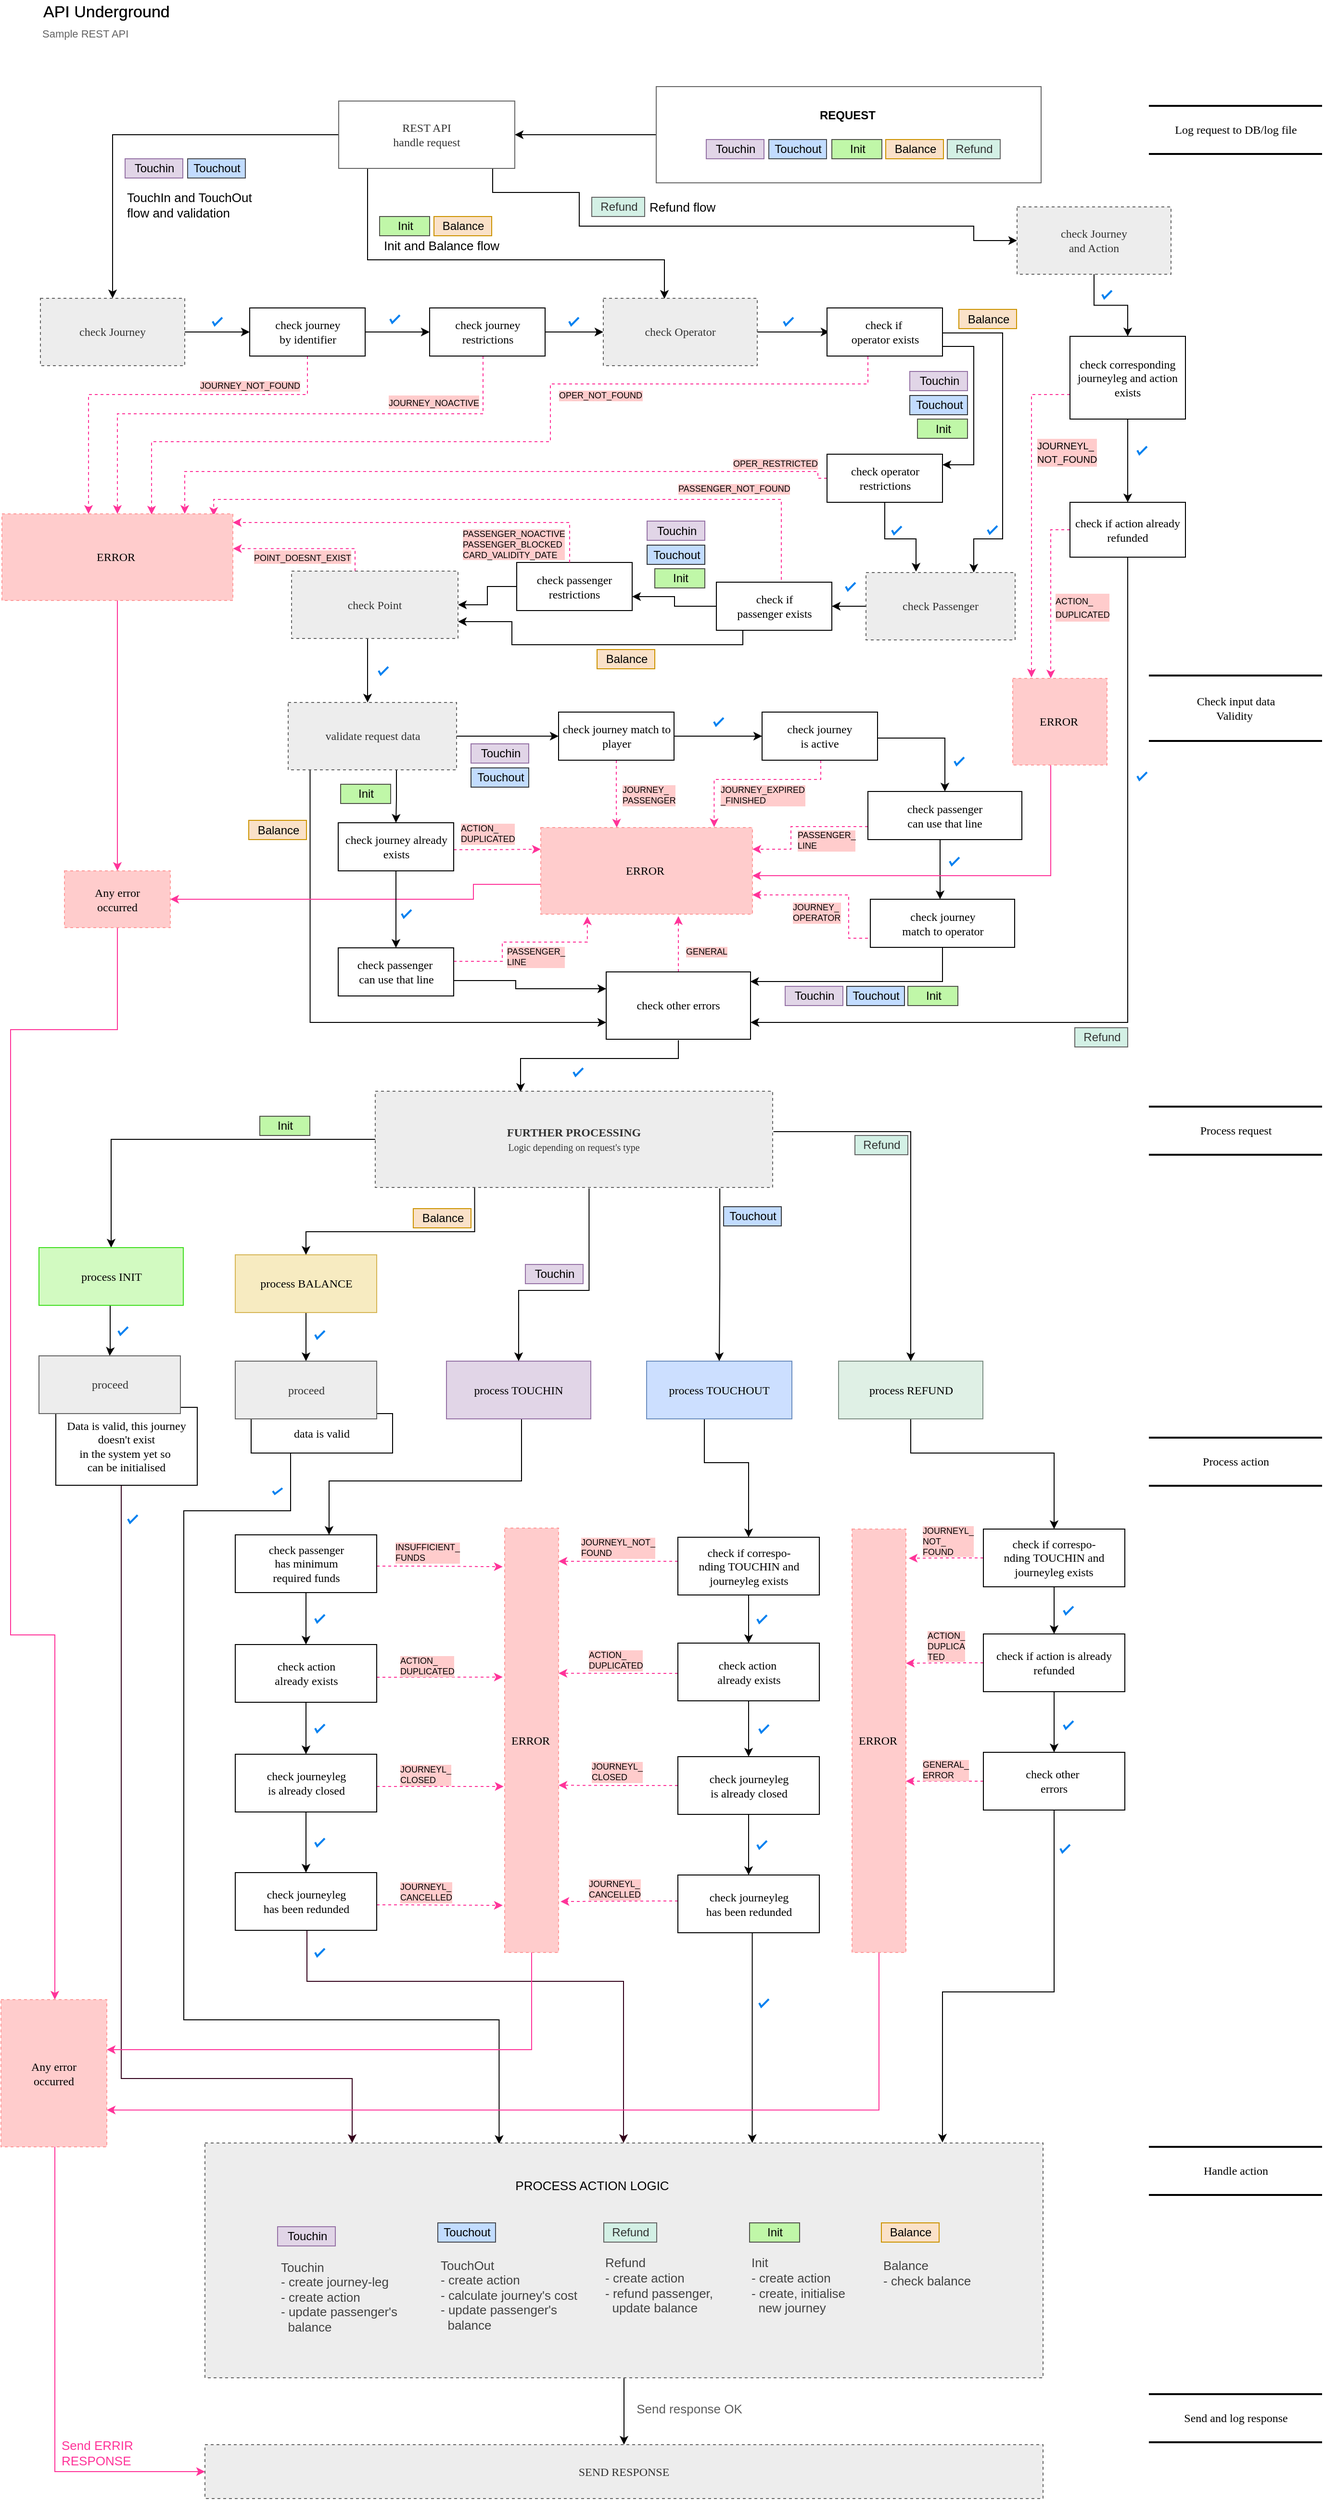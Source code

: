 <mxfile version="12.2.9" type="device" pages="1"><diagram id="oEb8EmF848Ss4r8kyLyo" name="Page-1"><mxGraphModel dx="868" dy="433" grid="1" gridSize="10" guides="1" tooltips="1" connect="1" arrows="1" fold="1" page="1" pageScale="1" pageWidth="827" pageHeight="1169" math="0" shadow="0"><root><mxCell id="0"/><mxCell id="1" parent="0"/><mxCell id="GSy5ES-1mkqLcwyI34oE-1" value="" style="edgeStyle=orthogonalEdgeStyle;rounded=0;orthogonalLoop=1;jettySize=auto;html=1;fontSize=9;" parent="1" source="GSy5ES-1mkqLcwyI34oE-2" target="GSy5ES-1mkqLcwyI34oE-53" edge="1"><mxGeometry relative="1" as="geometry"/></mxCell><mxCell id="GSy5ES-1mkqLcwyI34oE-2" value="" style="rounded=0;whiteSpace=wrap;html=1;fillColor=none;strokeColor=#666666;fontColor=#333333;" parent="1" vertex="1"><mxGeometry x="900" y="200" width="400" height="100" as="geometry"/></mxCell><mxCell id="GSy5ES-1mkqLcwyI34oE-3" value="Log request to DB/log file" style="html=1;rounded=0;shadow=0;comic=0;labelBackgroundColor=none;strokeColor=#000000;strokeWidth=2;fillColor=#FFFFFF;fontFamily=Verdana;fontSize=12;fontColor=#000000;align=center;shape=mxgraph.ios7ui.horLines;" parent="1" vertex="1"><mxGeometry x="1412" y="220" width="180" height="50" as="geometry"/></mxCell><mxCell id="WnNoi2M8ZDThsLp2by1D-198" value="Check input data&lt;br&gt;Validity&amp;nbsp;" style="html=1;rounded=0;shadow=0;comic=0;labelBackgroundColor=none;strokeColor=#000000;strokeWidth=2;fillColor=#FFFFFF;fontFamily=Verdana;fontSize=12;fontColor=#000000;align=center;shape=mxgraph.ios7ui.horLines;" vertex="1" parent="1"><mxGeometry x="1412" y="812" width="180" height="68" as="geometry"/></mxCell><mxCell id="WnNoi2M8ZDThsLp2by1D-200" value="Process request" style="html=1;rounded=0;shadow=0;comic=0;labelBackgroundColor=none;strokeColor=#000000;strokeWidth=2;fillColor=#FFFFFF;fontFamily=Verdana;fontSize=12;fontColor=#000000;align=center;shape=mxgraph.ios7ui.horLines;" vertex="1" parent="1"><mxGeometry x="1412" y="1260" width="180" height="50" as="geometry"/></mxCell><mxCell id="WnNoi2M8ZDThsLp2by1D-202" value="Process action" style="html=1;rounded=0;shadow=0;comic=0;labelBackgroundColor=none;strokeColor=#000000;strokeWidth=2;fillColor=#FFFFFF;fontFamily=Verdana;fontSize=12;fontColor=#000000;align=center;shape=mxgraph.ios7ui.horLines;" vertex="1" parent="1"><mxGeometry x="1412" y="1604" width="180" height="50" as="geometry"/></mxCell><mxCell id="WnNoi2M8ZDThsLp2by1D-204" value="Handle action" style="html=1;rounded=0;shadow=0;comic=0;labelBackgroundColor=none;strokeColor=#000000;strokeWidth=2;fillColor=#FFFFFF;fontFamily=Verdana;fontSize=12;fontColor=#000000;align=center;shape=mxgraph.ios7ui.horLines;" vertex="1" parent="1"><mxGeometry x="1412" y="2341" width="180" height="50" as="geometry"/></mxCell><mxCell id="WnNoi2M8ZDThsLp2by1D-206" value="Send and log response" style="html=1;rounded=0;shadow=0;comic=0;labelBackgroundColor=none;strokeColor=#000000;strokeWidth=2;fillColor=#FFFFFF;fontFamily=Verdana;fontSize=12;fontColor=#000000;align=center;shape=mxgraph.ios7ui.horLines;" vertex="1" parent="1"><mxGeometry x="1412" y="2598" width="180" height="50" as="geometry"/></mxCell><mxCell id="GSy5ES-1mkqLcwyI34oE-4" value="&lt;font style=&quot;font-size: 12px&quot;&gt;&lt;b&gt;REQUEST&lt;/b&gt;&lt;/font&gt;" style="text;html=1;resizable=0;points=[];autosize=1;align=left;verticalAlign=top;spacingTop=-4;" parent="1" vertex="1"><mxGeometry x="1067.5" y="220" width="70" height="20" as="geometry"/></mxCell><mxCell id="GSy5ES-1mkqLcwyI34oE-6" value="" style="edgeStyle=orthogonalEdgeStyle;rounded=0;orthogonalLoop=1;jettySize=auto;html=1;" parent="1" source="GSy5ES-1mkqLcwyI34oE-7" target="GSy5ES-1mkqLcwyI34oE-23" edge="1"><mxGeometry relative="1" as="geometry"/></mxCell><mxCell id="GSy5ES-1mkqLcwyI34oE-7" value="check Passenger" style="whiteSpace=wrap;html=1;rounded=0;shadow=0;comic=0;labelBackgroundColor=none;strokeColor=#666666;strokeWidth=1;fillColor=#EDEDED;fontFamily=Verdana;fontSize=12;fontColor=#333333;align=center;dashed=1;" parent="1" vertex="1"><mxGeometry x="1118" y="705" width="155" height="70" as="geometry"/></mxCell><mxCell id="WnNoi2M8ZDThsLp2by1D-7" value="" style="edgeStyle=orthogonalEdgeStyle;rounded=0;orthogonalLoop=1;jettySize=auto;html=1;fontSize=13;" edge="1" parent="1" source="GSy5ES-1mkqLcwyI34oE-9"><mxGeometry relative="1" as="geometry"><mxPoint x="1080" y="455" as="targetPoint"/></mxGeometry></mxCell><mxCell id="GSy5ES-1mkqLcwyI34oE-9" value="check Operator" style="whiteSpace=wrap;html=1;rounded=0;shadow=0;comic=0;labelBackgroundColor=none;strokeColor=#666666;strokeWidth=1;fillColor=#EDEDED;fontFamily=Verdana;fontSize=12;fontColor=#333333;align=center;dashed=1;" parent="1" vertex="1"><mxGeometry x="845" y="420" width="160" height="70" as="geometry"/></mxCell><mxCell id="GSy5ES-1mkqLcwyI34oE-10" value="" style="edgeStyle=orthogonalEdgeStyle;rounded=0;orthogonalLoop=1;jettySize=auto;html=1;" parent="1" source="GSy5ES-1mkqLcwyI34oE-11" target="GSy5ES-1mkqLcwyI34oE-29" edge="1"><mxGeometry relative="1" as="geometry"/></mxCell><mxCell id="GSy5ES-1mkqLcwyI34oE-11" value="check Journey" style="whiteSpace=wrap;html=1;rounded=0;shadow=0;comic=0;labelBackgroundColor=none;strokeColor=#666666;strokeWidth=1;fillColor=#EDEDED;fontFamily=Verdana;fontSize=12;fontColor=#333333;align=center;dashed=1;" parent="1" vertex="1"><mxGeometry x="260" y="420" width="150" height="70" as="geometry"/></mxCell><mxCell id="GSy5ES-1mkqLcwyI34oE-15" value="" style="edgeStyle=orthogonalEdgeStyle;rounded=0;orthogonalLoop=1;jettySize=auto;html=1;exitX=1;exitY=0.75;exitDx=0;exitDy=0;" parent="1" source="GSy5ES-1mkqLcwyI34oE-17" target="GSy5ES-1mkqLcwyI34oE-20" edge="1"><mxGeometry relative="1" as="geometry"><Array as="points"><mxPoint x="1198" y="470"/><mxPoint x="1230" y="470"/><mxPoint x="1230" y="593"/></Array></mxGeometry></mxCell><mxCell id="GSy5ES-1mkqLcwyI34oE-16" value="" style="edgeStyle=orthogonalEdgeStyle;rounded=0;orthogonalLoop=1;jettySize=auto;html=1;entryX=0.648;entryY=0.008;entryDx=0;entryDy=0;exitX=0.5;exitY=1;exitDx=0;exitDy=0;entryPerimeter=0;dashed=1;strokeColor=#FF3399;" parent="1" source="GSy5ES-1mkqLcwyI34oE-17" target="GSy5ES-1mkqLcwyI34oE-34" edge="1"><mxGeometry relative="1" as="geometry"><mxPoint x="1060" y="560" as="targetPoint"/><Array as="points"><mxPoint x="1120" y="480"/><mxPoint x="1120" y="509"/><mxPoint x="790" y="509"/><mxPoint x="790" y="569"/><mxPoint x="375" y="569"/></Array></mxGeometry></mxCell><mxCell id="WnNoi2M8ZDThsLp2by1D-70" value="" style="edgeStyle=orthogonalEdgeStyle;rounded=0;orthogonalLoop=1;jettySize=auto;html=1;strokeColor=#000000;fontSize=13;" edge="1" parent="1" source="GSy5ES-1mkqLcwyI34oE-17"><mxGeometry relative="1" as="geometry"><mxPoint x="1230" y="705" as="targetPoint"/><Array as="points"><mxPoint x="1260" y="456"/><mxPoint x="1260" y="670"/><mxPoint x="1230" y="670"/><mxPoint x="1230" y="705"/></Array></mxGeometry></mxCell><mxCell id="GSy5ES-1mkqLcwyI34oE-17" value="check if&amp;nbsp;&lt;br&gt;operator exists" style="whiteSpace=wrap;html=1;rounded=0;shadow=0;comic=0;labelBackgroundColor=none;strokeColor=#000000;strokeWidth=1;fillColor=#FFFFFF;fontFamily=Verdana;fontSize=12;fontColor=#000000;align=center;" parent="1" vertex="1"><mxGeometry x="1077.5" y="430" width="120" height="50" as="geometry"/></mxCell><mxCell id="GSy5ES-1mkqLcwyI34oE-18" value="" style="edgeStyle=orthogonalEdgeStyle;rounded=0;orthogonalLoop=1;jettySize=auto;html=1;exitX=0.5;exitY=1;exitDx=0;exitDy=0;" parent="1" source="GSy5ES-1mkqLcwyI34oE-20" edge="1"><mxGeometry relative="1" as="geometry"><Array as="points"><mxPoint x="1138" y="670"/><mxPoint x="1170" y="670"/><mxPoint x="1170" y="704"/></Array><mxPoint x="1170" y="704" as="targetPoint"/></mxGeometry></mxCell><mxCell id="GSy5ES-1mkqLcwyI34oE-19" value="" style="edgeStyle=orthogonalEdgeStyle;rounded=0;orthogonalLoop=1;jettySize=auto;html=1;dashed=1;strokeColor=#FF3399;exitX=0;exitY=0.5;exitDx=0;exitDy=0;" parent="1" source="GSy5ES-1mkqLcwyI34oE-20" edge="1"><mxGeometry relative="1" as="geometry"><mxPoint x="410" y="644" as="targetPoint"/><Array as="points"><mxPoint x="1068" y="600"/><mxPoint x="410" y="600"/></Array><mxPoint x="1110" y="574" as="sourcePoint"/></mxGeometry></mxCell><mxCell id="GSy5ES-1mkqLcwyI34oE-20" value="check operator&lt;br&gt;restrictions" style="whiteSpace=wrap;html=1;rounded=0;shadow=0;comic=0;labelBackgroundColor=none;strokeColor=#000000;strokeWidth=1;fillColor=#FFFFFF;fontFamily=Verdana;fontSize=12;fontColor=#000000;align=center;" parent="1" vertex="1"><mxGeometry x="1077.5" y="582" width="120" height="50" as="geometry"/></mxCell><mxCell id="GSy5ES-1mkqLcwyI34oE-21" value="" style="edgeStyle=orthogonalEdgeStyle;rounded=0;orthogonalLoop=1;jettySize=auto;html=1;" parent="1" source="GSy5ES-1mkqLcwyI34oE-23" target="GSy5ES-1mkqLcwyI34oE-26" edge="1"><mxGeometry relative="1" as="geometry"><Array as="points"><mxPoint x="919" y="740"/><mxPoint x="919" y="730"/></Array></mxGeometry></mxCell><mxCell id="GSy5ES-1mkqLcwyI34oE-22" value="" style="edgeStyle=orthogonalEdgeStyle;rounded=0;orthogonalLoop=1;jettySize=auto;html=1;dashed=1;strokeColor=#FF3399;exitX=0.5;exitY=0;exitDx=0;exitDy=0;entryX=0.917;entryY=0.022;entryDx=0;entryDy=0;entryPerimeter=0;" parent="1" source="GSy5ES-1mkqLcwyI34oE-23" target="GSy5ES-1mkqLcwyI34oE-34" edge="1"><mxGeometry relative="1" as="geometry"><Array as="points"><mxPoint x="1030" y="716"/><mxPoint x="1030" y="629"/><mxPoint x="440" y="629"/></Array><mxPoint x="440" y="640" as="targetPoint"/></mxGeometry></mxCell><mxCell id="WnNoi2M8ZDThsLp2by1D-96" value="" style="edgeStyle=orthogonalEdgeStyle;rounded=0;orthogonalLoop=1;jettySize=auto;html=1;strokeColor=#000000;fontSize=13;entryX=1;entryY=0.75;entryDx=0;entryDy=0;" edge="1" parent="1" source="GSy5ES-1mkqLcwyI34oE-23" target="GSy5ES-1mkqLcwyI34oE-246"><mxGeometry relative="1" as="geometry"><mxPoint x="710" y="764" as="targetPoint"/><Array as="points"><mxPoint x="990" y="780"/><mxPoint x="750" y="780"/><mxPoint x="750" y="756"/></Array></mxGeometry></mxCell><mxCell id="GSy5ES-1mkqLcwyI34oE-23" value="check if &lt;br&gt;passenger exists" style="whiteSpace=wrap;html=1;rounded=0;shadow=0;comic=0;labelBackgroundColor=none;strokeColor=#000000;strokeWidth=1;fillColor=#FFFFFF;fontFamily=Verdana;fontSize=12;fontColor=#000000;align=center;" parent="1" vertex="1"><mxGeometry x="962.5" y="715" width="120" height="50" as="geometry"/></mxCell><mxCell id="GSy5ES-1mkqLcwyI34oE-24" value="" style="edgeStyle=orthogonalEdgeStyle;rounded=0;orthogonalLoop=1;jettySize=auto;html=1;entryX=1;entryY=0.5;entryDx=0;entryDy=0;" parent="1" source="GSy5ES-1mkqLcwyI34oE-26" target="GSy5ES-1mkqLcwyI34oE-246" edge="1"><mxGeometry relative="1" as="geometry"><mxPoint x="690" y="738" as="targetPoint"/></mxGeometry></mxCell><mxCell id="GSy5ES-1mkqLcwyI34oE-25" value="" style="edgeStyle=orthogonalEdgeStyle;rounded=0;orthogonalLoop=1;jettySize=auto;html=1;dashed=1;strokeColor=#FF3399;entryX=1.001;entryY=0.401;entryDx=0;entryDy=0;entryPerimeter=0;" parent="1" source="GSy5ES-1mkqLcwyI34oE-246" target="GSy5ES-1mkqLcwyI34oE-34" edge="1"><mxGeometry relative="1" as="geometry"><Array as="points"><mxPoint x="587" y="680"/></Array></mxGeometry></mxCell><mxCell id="GSy5ES-1mkqLcwyI34oE-26" value="check passenger restrictions" style="whiteSpace=wrap;html=1;rounded=0;shadow=0;comic=0;labelBackgroundColor=none;strokeColor=#000000;strokeWidth=1;fillColor=#FFFFFF;fontFamily=Verdana;fontSize=12;fontColor=#000000;align=center;" parent="1" vertex="1"><mxGeometry x="755" y="694.5" width="120" height="50" as="geometry"/></mxCell><mxCell id="GSy5ES-1mkqLcwyI34oE-27" value="" style="edgeStyle=orthogonalEdgeStyle;rounded=0;orthogonalLoop=1;jettySize=auto;html=1;entryX=0;entryY=0.5;entryDx=0;entryDy=0;" parent="1" source="GSy5ES-1mkqLcwyI34oE-29" target="GSy5ES-1mkqLcwyI34oE-32" edge="1"><mxGeometry relative="1" as="geometry"/></mxCell><mxCell id="GSy5ES-1mkqLcwyI34oE-28" value="" style="edgeStyle=orthogonalEdgeStyle;rounded=0;orthogonalLoop=1;jettySize=auto;html=1;dashed=1;strokeColor=#FF3399;" parent="1" source="GSy5ES-1mkqLcwyI34oE-29" target="GSy5ES-1mkqLcwyI34oE-34" edge="1"><mxGeometry relative="1" as="geometry"><Array as="points"><mxPoint x="538" y="520"/><mxPoint x="310" y="520"/></Array></mxGeometry></mxCell><mxCell id="GSy5ES-1mkqLcwyI34oE-29" value="check journey&lt;br&gt;by identifier" style="whiteSpace=wrap;html=1;rounded=0;shadow=0;comic=0;labelBackgroundColor=none;strokeColor=#000000;strokeWidth=1;fillColor=#FFFFFF;fontFamily=Verdana;fontSize=12;fontColor=#000000;align=center;" parent="1" vertex="1"><mxGeometry x="477.5" y="430" width="120" height="50" as="geometry"/></mxCell><mxCell id="GSy5ES-1mkqLcwyI34oE-31" value="" style="edgeStyle=orthogonalEdgeStyle;rounded=0;orthogonalLoop=1;jettySize=auto;html=1;dashed=1;strokeColor=#FF3399;" parent="1" source="GSy5ES-1mkqLcwyI34oE-32" target="GSy5ES-1mkqLcwyI34oE-34" edge="1"><mxGeometry relative="1" as="geometry"><Array as="points"><mxPoint x="720" y="540"/><mxPoint x="340" y="540"/></Array></mxGeometry></mxCell><mxCell id="WnNoi2M8ZDThsLp2by1D-2" value="" style="edgeStyle=orthogonalEdgeStyle;rounded=0;orthogonalLoop=1;jettySize=auto;html=1;" edge="1" parent="1" source="GSy5ES-1mkqLcwyI34oE-32" target="GSy5ES-1mkqLcwyI34oE-9"><mxGeometry relative="1" as="geometry"/></mxCell><mxCell id="GSy5ES-1mkqLcwyI34oE-32" value="check journey restrictions" style="whiteSpace=wrap;html=1;rounded=0;shadow=0;comic=0;labelBackgroundColor=none;strokeColor=#000000;strokeWidth=1;fillColor=#FFFFFF;fontFamily=Verdana;fontSize=12;fontColor=#000000;align=center;" parent="1" vertex="1"><mxGeometry x="664.5" y="430" width="120" height="50" as="geometry"/></mxCell><mxCell id="GSy5ES-1mkqLcwyI34oE-140" value="" style="edgeStyle=orthogonalEdgeStyle;rounded=0;orthogonalLoop=1;jettySize=auto;html=1;strokeColor=#FF3399;entryX=0.5;entryY=0;entryDx=0;entryDy=0;" parent="1" source="GSy5ES-1mkqLcwyI34oE-34" target="GSy5ES-1mkqLcwyI34oE-135" edge="1"><mxGeometry relative="1" as="geometry"><mxPoint x="340" y="814" as="targetPoint"/></mxGeometry></mxCell><mxCell id="GSy5ES-1mkqLcwyI34oE-34" value="ERROR&amp;nbsp;" style="whiteSpace=wrap;html=1;rounded=0;shadow=0;comic=0;labelBackgroundColor=none;strokeWidth=1;fontFamily=Verdana;fontSize=12;align=center;dashed=1;strokeColor=#FF9999;fillColor=#FFCCCC;" parent="1" vertex="1"><mxGeometry x="220" y="644" width="240" height="90" as="geometry"/></mxCell><mxCell id="GSy5ES-1mkqLcwyI34oE-35" value="" style="edgeStyle=orthogonalEdgeStyle;rounded=0;orthogonalLoop=1;jettySize=auto;html=1;entryX=0.5;entryY=0;entryDx=0;entryDy=0;" parent="1" source="GSy5ES-1mkqLcwyI34oE-36" target="WnNoi2M8ZDThsLp2by1D-26" edge="1"><mxGeometry relative="1" as="geometry"><Array as="points"><mxPoint x="630" y="940"/><mxPoint x="630" y="940"/></Array></mxGeometry></mxCell><mxCell id="WnNoi2M8ZDThsLp2by1D-34" value="" style="edgeStyle=orthogonalEdgeStyle;rounded=0;orthogonalLoop=1;jettySize=auto;html=1;strokeColor=#000000;fontSize=13;entryX=0;entryY=0.5;entryDx=0;entryDy=0;" edge="1" parent="1" source="GSy5ES-1mkqLcwyI34oE-36" target="GSy5ES-1mkqLcwyI34oE-39"><mxGeometry relative="1" as="geometry"><mxPoint x="720" y="800" as="targetPoint"/><Array as="points"><mxPoint x="730" y="875"/><mxPoint x="730" y="875"/></Array></mxGeometry></mxCell><mxCell id="WnNoi2M8ZDThsLp2by1D-108" value="" style="edgeStyle=orthogonalEdgeStyle;rounded=0;orthogonalLoop=1;jettySize=auto;html=1;strokeColor=#000000;fontSize=13;entryX=0;entryY=0.75;entryDx=0;entryDy=0;exitX=0.13;exitY=1;exitDx=0;exitDy=0;exitPerimeter=0;" edge="1" parent="1" source="GSy5ES-1mkqLcwyI34oE-36" target="GSy5ES-1mkqLcwyI34oE-51"><mxGeometry relative="1" as="geometry"><mxPoint x="540" y="930" as="sourcePoint"/><mxPoint x="540" y="1210" as="targetPoint"/><Array as="points"><mxPoint x="540" y="1173"/></Array></mxGeometry></mxCell><mxCell id="GSy5ES-1mkqLcwyI34oE-36" value="validate request data" style="whiteSpace=wrap;html=1;rounded=0;shadow=0;comic=0;labelBackgroundColor=none;strokeColor=#666666;strokeWidth=1;fillColor=#EDEDED;fontFamily=Verdana;fontSize=12;fontColor=#333333;align=center;dashed=1;" parent="1" vertex="1"><mxGeometry x="517.5" y="840" width="175" height="70" as="geometry"/></mxCell><mxCell id="GSy5ES-1mkqLcwyI34oE-37" value="" style="edgeStyle=orthogonalEdgeStyle;rounded=0;orthogonalLoop=1;jettySize=auto;html=1;" parent="1" source="GSy5ES-1mkqLcwyI34oE-39" target="GSy5ES-1mkqLcwyI34oE-42" edge="1"><mxGeometry relative="1" as="geometry"/></mxCell><mxCell id="GSy5ES-1mkqLcwyI34oE-38" value="" style="edgeStyle=orthogonalEdgeStyle;rounded=0;orthogonalLoop=1;jettySize=auto;html=1;strokeColor=#FF3399;dashed=1;exitX=0.5;exitY=1;exitDx=0;exitDy=0;" parent="1" source="GSy5ES-1mkqLcwyI34oE-39" target="GSy5ES-1mkqLcwyI34oE-134" edge="1"><mxGeometry relative="1" as="geometry"><mxPoint x="430" y="740" as="targetPoint"/><Array as="points"><mxPoint x="859" y="950"/><mxPoint x="859" y="950"/></Array><mxPoint x="970" y="900" as="sourcePoint"/></mxGeometry></mxCell><mxCell id="GSy5ES-1mkqLcwyI34oE-39" value="check journey match to player" style="whiteSpace=wrap;html=1;rounded=0;shadow=0;comic=0;labelBackgroundColor=none;strokeColor=#000000;strokeWidth=1;fillColor=#FFFFFF;fontFamily=Verdana;fontSize=12;fontColor=#000000;align=center;" parent="1" vertex="1"><mxGeometry x="798.5" y="850" width="120" height="50" as="geometry"/></mxCell><mxCell id="GSy5ES-1mkqLcwyI34oE-40" value="" style="edgeStyle=orthogonalEdgeStyle;rounded=0;orthogonalLoop=1;jettySize=auto;html=1;entryX=0.5;entryY=0;entryDx=0;entryDy=0;" parent="1" source="GSy5ES-1mkqLcwyI34oE-42" target="GSy5ES-1mkqLcwyI34oE-45" edge="1"><mxGeometry relative="1" as="geometry"><mxPoint x="1195" y="880" as="targetPoint"/><Array as="points"><mxPoint x="1200" y="877"/></Array></mxGeometry></mxCell><mxCell id="GSy5ES-1mkqLcwyI34oE-41" value="" style="edgeStyle=orthogonalEdgeStyle;rounded=0;orthogonalLoop=1;jettySize=auto;html=1;strokeColor=#FF3399;dashed=1;entryX=0.819;entryY=-0.006;entryDx=0;entryDy=0;entryPerimeter=0;" parent="1" source="GSy5ES-1mkqLcwyI34oE-42" edge="1" target="GSy5ES-1mkqLcwyI34oE-134"><mxGeometry relative="1" as="geometry"><mxPoint x="990" y="969" as="targetPoint"/><Array as="points"><mxPoint x="1071" y="920"/><mxPoint x="960" y="920"/></Array></mxGeometry></mxCell><mxCell id="GSy5ES-1mkqLcwyI34oE-42" value="check journey &lt;br&gt;is active" style="whiteSpace=wrap;html=1;rounded=0;shadow=0;comic=0;labelBackgroundColor=none;strokeColor=#000000;strokeWidth=1;fillColor=#FFFFFF;fontFamily=Verdana;fontSize=12;fontColor=#000000;align=center;" parent="1" vertex="1"><mxGeometry x="1010" y="850" width="120" height="50" as="geometry"/></mxCell><mxCell id="GSy5ES-1mkqLcwyI34oE-43" value="" style="edgeStyle=orthogonalEdgeStyle;rounded=0;orthogonalLoop=1;jettySize=auto;html=1;" parent="1" source="GSy5ES-1mkqLcwyI34oE-45" target="GSy5ES-1mkqLcwyI34oE-48" edge="1"><mxGeometry relative="1" as="geometry"><Array as="points"><mxPoint x="1195" y="1030"/><mxPoint x="1195" y="1030"/></Array></mxGeometry></mxCell><mxCell id="GSy5ES-1mkqLcwyI34oE-44" value="" style="edgeStyle=orthogonalEdgeStyle;rounded=0;orthogonalLoop=1;jettySize=auto;html=1;entryX=1;entryY=0.25;entryDx=0;entryDy=0;strokeColor=#FF3399;dashed=1;" parent="1" source="GSy5ES-1mkqLcwyI34oE-45" target="GSy5ES-1mkqLcwyI34oE-134" edge="1"><mxGeometry relative="1" as="geometry"><mxPoint x="1024" y="1020" as="targetPoint"/><Array as="points"><mxPoint x="1040" y="969"/><mxPoint x="1040" y="993"/></Array></mxGeometry></mxCell><mxCell id="GSy5ES-1mkqLcwyI34oE-45" value="check passenger &lt;br&gt;can use that line" style="whiteSpace=wrap;html=1;rounded=0;shadow=0;comic=0;labelBackgroundColor=none;strokeColor=#000000;strokeWidth=1;fillColor=#FFFFFF;fontFamily=Verdana;fontSize=12;fontColor=#000000;align=center;" parent="1" vertex="1"><mxGeometry x="1120" y="932.5" width="160" height="50" as="geometry"/></mxCell><mxCell id="GSy5ES-1mkqLcwyI34oE-46" value="" style="edgeStyle=orthogonalEdgeStyle;rounded=0;orthogonalLoop=1;jettySize=auto;html=1;strokeColor=#FF3399;dashed=1;" parent="1" source="GSy5ES-1mkqLcwyI34oE-51" edge="1"><mxGeometry relative="1" as="geometry"><Array as="points"><mxPoint x="923" y="1062"/></Array><mxPoint x="923" y="1062" as="targetPoint"/></mxGeometry></mxCell><mxCell id="GSy5ES-1mkqLcwyI34oE-47" value="" style="edgeStyle=orthogonalEdgeStyle;rounded=0;orthogonalLoop=1;jettySize=auto;html=1;exitX=0;exitY=0.5;exitDx=0;exitDy=0;strokeColor=#FF3399;dashed=1;" parent="1" source="GSy5ES-1mkqLcwyI34oE-48" target="GSy5ES-1mkqLcwyI34oE-134" edge="1"><mxGeometry relative="1" as="geometry"><mxPoint x="1030" y="1031" as="targetPoint"/><Array as="points"><mxPoint x="1100" y="1085"/><mxPoint x="1100" y="1040"/></Array></mxGeometry></mxCell><mxCell id="WnNoi2M8ZDThsLp2by1D-113" value="" style="edgeStyle=orthogonalEdgeStyle;rounded=0;orthogonalLoop=1;jettySize=auto;html=1;strokeColor=#000000;fontSize=13;entryX=0.998;entryY=0.143;entryDx=0;entryDy=0;entryPerimeter=0;" edge="1" parent="1" source="GSy5ES-1mkqLcwyI34oE-48" target="GSy5ES-1mkqLcwyI34oE-51"><mxGeometry relative="1" as="geometry"><mxPoint x="1352.5" y="1069.5" as="targetPoint"/><Array as="points"><mxPoint x="1198" y="1130"/></Array></mxGeometry></mxCell><mxCell id="GSy5ES-1mkqLcwyI34oE-48" value="check journey &lt;br&gt;match to operator" style="whiteSpace=wrap;html=1;rounded=0;shadow=0;comic=0;labelBackgroundColor=none;strokeColor=#000000;strokeWidth=1;fillColor=#FFFFFF;fontFamily=Verdana;fontSize=12;fontColor=#000000;align=center;" parent="1" vertex="1"><mxGeometry x="1122.5" y="1044.5" width="150" height="50" as="geometry"/></mxCell><mxCell id="GSy5ES-1mkqLcwyI34oE-148" value="" style="edgeStyle=orthogonalEdgeStyle;rounded=0;orthogonalLoop=1;jettySize=auto;html=1;strokeColor=#000000;entryX=0.5;entryY=0;entryDx=0;entryDy=0;" parent="1" edge="1"><mxGeometry relative="1" as="geometry"><mxPoint x="759" y="1244.667" as="targetPoint"/><mxPoint x="923" y="1191" as="sourcePoint"/><Array as="points"><mxPoint x="923" y="1210"/><mxPoint x="759" y="1210"/></Array></mxGeometry></mxCell><mxCell id="GSy5ES-1mkqLcwyI34oE-51" value="check other errors" style="whiteSpace=wrap;html=1;rounded=0;shadow=0;comic=0;labelBackgroundColor=none;strokeColor=#000000;strokeWidth=1;fillColor=#FFFFFF;fontFamily=Verdana;fontSize=12;fontColor=#000000;align=center;" parent="1" vertex="1"><mxGeometry x="848" y="1120" width="150" height="70" as="geometry"/></mxCell><mxCell id="GSy5ES-1mkqLcwyI34oE-52" value="" style="edgeStyle=orthogonalEdgeStyle;rounded=0;orthogonalLoop=1;jettySize=auto;html=1;fontSize=9;entryX=0.5;entryY=0;entryDx=0;entryDy=0;" parent="1" source="GSy5ES-1mkqLcwyI34oE-53" target="GSy5ES-1mkqLcwyI34oE-11" edge="1"><mxGeometry relative="1" as="geometry"><mxPoint x="725" y="370" as="targetPoint"/></mxGeometry></mxCell><mxCell id="GSy5ES-1mkqLcwyI34oE-242" value="" style="edgeStyle=orthogonalEdgeStyle;rounded=0;orthogonalLoop=1;jettySize=auto;html=1;strokeColor=#000000;fontColor=#636363;entryX=0.397;entryY=0.007;entryDx=0;entryDy=0;entryPerimeter=0;" parent="1" source="GSy5ES-1mkqLcwyI34oE-53" target="GSy5ES-1mkqLcwyI34oE-9" edge="1"><mxGeometry relative="1" as="geometry"><mxPoint x="883" y="422" as="targetPoint"/><Array as="points"><mxPoint x="600" y="380"/><mxPoint x="908" y="380"/></Array></mxGeometry></mxCell><mxCell id="GSy5ES-1mkqLcwyI34oE-262" value="" style="edgeStyle=orthogonalEdgeStyle;rounded=0;orthogonalLoop=1;jettySize=auto;html=1;strokeColor=#000000;fontColor=#636363;entryX=0;entryY=0.5;entryDx=0;entryDy=0;" parent="1" source="GSy5ES-1mkqLcwyI34oE-53" target="GSy5ES-1mkqLcwyI34oE-260" edge="1"><mxGeometry relative="1" as="geometry"><mxPoint x="1260" y="320" as="targetPoint"/><Array as="points"><mxPoint x="730" y="310"/><mxPoint x="820" y="310"/><mxPoint x="820" y="345"/><mxPoint x="1230" y="345"/><mxPoint x="1230" y="360"/></Array></mxGeometry></mxCell><mxCell id="GSy5ES-1mkqLcwyI34oE-53" value="REST API&lt;br&gt;handle request&lt;br&gt;" style="whiteSpace=wrap;html=1;rounded=0;shadow=0;comic=0;labelBackgroundColor=none;strokeColor=#666666;strokeWidth=1;fillColor=none;fontFamily=Verdana;fontSize=12;fontColor=#333333;align=center;" parent="1" vertex="1"><mxGeometry x="570" y="215" width="183" height="70" as="geometry"/></mxCell><mxCell id="GSy5ES-1mkqLcwyI34oE-83" value="JOURNEY_NOT_FOUND" style="text;html=1;resizable=0;points=[];autosize=1;align=left;verticalAlign=top;spacingTop=-4;fontSize=9;labelBackgroundColor=#FFCCCC;labelBorderColor=none;" parent="1" vertex="1"><mxGeometry x="424" y="502.5" width="120" height="10" as="geometry"/></mxCell><mxCell id="GSy5ES-1mkqLcwyI34oE-84" value="&lt;font style=&quot;font-size: 9px&quot;&gt;JOURNEY_NOACTIVE&lt;/font&gt;" style="text;html=1;resizable=0;points=[];autosize=1;align=left;verticalAlign=top;spacingTop=-4;labelBackgroundColor=#FFCCCC;labelBorderColor=none;" parent="1" vertex="1"><mxGeometry x="620" y="517.5" width="110" height="20" as="geometry"/></mxCell><mxCell id="GSy5ES-1mkqLcwyI34oE-85" value="&lt;font style=&quot;font-size: 9px&quot;&gt;ACTION_&lt;br&gt;DUPLICATED&lt;/font&gt;" style="text;html=1;resizable=0;points=[];autosize=1;align=left;verticalAlign=top;spacingTop=-4;labelBorderColor=none;labelBackgroundColor=#FFCCCC;" parent="1" vertex="1"><mxGeometry x="1313" y="723.5" width="70" height="30" as="geometry"/></mxCell><mxCell id="GSy5ES-1mkqLcwyI34oE-86" value="OPER_NOT_FOUND" style="text;html=1;resizable=0;points=[];autosize=1;align=left;verticalAlign=top;spacingTop=-4;fontSize=9;labelBorderColor=none;labelBackgroundColor=#FFCCCC;" parent="1" vertex="1"><mxGeometry x="796.5" y="512.5" width="100" height="10" as="geometry"/></mxCell><mxCell id="GSy5ES-1mkqLcwyI34oE-88" value="OPER_RESTRICTED" style="text;html=1;resizable=0;points=[];autosize=1;align=left;verticalAlign=top;spacingTop=-4;fontSize=9;labelBorderColor=none;labelBackgroundColor=#FFCCCC;" parent="1" vertex="1"><mxGeometry x="977.5" y="583.5" width="100" height="10" as="geometry"/></mxCell><mxCell id="GSy5ES-1mkqLcwyI34oE-89" value="PASSENGER_NOT_FOUND" style="text;html=1;resizable=0;points=[];autosize=1;align=left;verticalAlign=top;spacingTop=-4;fontSize=9;labelBorderColor=none;labelBackgroundColor=#FFCCCC;" parent="1" vertex="1"><mxGeometry x="920.5" y="610" width="130" height="10" as="geometry"/></mxCell><mxCell id="GSy5ES-1mkqLcwyI34oE-90" value="PASSENGER_NOACTIVE&lt;br&gt;PASSENGER_BLOCKED&lt;br&gt;CARD_VALIDITY_DATE" style="text;html=1;resizable=0;points=[];autosize=1;align=left;verticalAlign=top;spacingTop=-4;fontSize=9;labelBorderColor=none;labelBackgroundColor=#FFCCCC;" parent="1" vertex="1"><mxGeometry x="697" y="657" width="120" height="30" as="geometry"/></mxCell><mxCell id="GSy5ES-1mkqLcwyI34oE-91" value="JOURNEY_&lt;br&gt;PASSENGER" style="text;html=1;resizable=0;points=[];autosize=1;align=left;verticalAlign=top;spacingTop=-4;fontSize=9;labelBorderColor=none;labelBackgroundColor=#FFCCCC;" parent="1" vertex="1"><mxGeometry x="862.5" y="922.5" width="70" height="20" as="geometry"/></mxCell><mxCell id="GSy5ES-1mkqLcwyI34oE-92" value="JOURNEY_EXPIRED&lt;br&gt;_FINISHED" style="text;html=1;resizable=0;points=[];autosize=1;align=left;verticalAlign=top;spacingTop=-4;fontSize=9;labelBorderColor=none;labelBackgroundColor=#FFCCCC;" parent="1" vertex="1"><mxGeometry x="965" y="922.5" width="100" height="20" as="geometry"/></mxCell><mxCell id="GSy5ES-1mkqLcwyI34oE-93" value="PASSENGER_&lt;br&gt;LINE" style="text;html=1;resizable=0;points=[];autosize=1;align=left;verticalAlign=top;spacingTop=-4;fontSize=9;labelBorderColor=none;labelBackgroundColor=#FFCCCC;" parent="1" vertex="1"><mxGeometry x="1045" y="970" width="80" height="20" as="geometry"/></mxCell><mxCell id="GSy5ES-1mkqLcwyI34oE-94" value="JOURNEY_&lt;br&gt;OPERATOR" style="text;html=1;resizable=0;points=[];autosize=1;align=left;verticalAlign=top;spacingTop=-4;fontSize=9;labelBorderColor=none;labelBackgroundColor=#FFCCCC;" parent="1" vertex="1"><mxGeometry x="1040" y="1044.5" width="70" height="20" as="geometry"/></mxCell><mxCell id="GSy5ES-1mkqLcwyI34oE-95" value="GENERAL" style="text;html=1;resizable=0;points=[];autosize=1;align=left;verticalAlign=top;spacingTop=-4;fontSize=9;labelBorderColor=none;labelBackgroundColor=#FFCCCC;" parent="1" vertex="1"><mxGeometry x="929" y="1091" width="60" height="10" as="geometry"/></mxCell><mxCell id="GSy5ES-1mkqLcwyI34oE-96" value="&lt;font style=&quot;font-size: 13px&quot;&gt;TouchIn and TouchOut &lt;br&gt;flow and validation&lt;br&gt;&lt;/font&gt;" style="text;html=1;resizable=0;points=[];autosize=1;align=left;verticalAlign=top;spacingTop=-4;fontSize=9;" parent="1" vertex="1"><mxGeometry x="348" y="305" width="150" height="30" as="geometry"/></mxCell><mxCell id="GSy5ES-1mkqLcwyI34oE-97" value="" style="html=1;verticalLabelPosition=bottom;labelBackgroundColor=#ffffff;verticalAlign=top;shadow=0;dashed=0;strokeWidth=2;shape=mxgraph.ios7.misc.check;strokeColor=#0080f0;glass=1;fillColor=#F5F5F5;gradientColor=none;fontSize=9;" parent="1" vertex="1"><mxGeometry x="439" y="440" width="10" height="8" as="geometry"/></mxCell><mxCell id="GSy5ES-1mkqLcwyI34oE-98" value="" style="html=1;verticalLabelPosition=bottom;labelBackgroundColor=#ffffff;verticalAlign=top;shadow=0;dashed=0;strokeWidth=2;shape=mxgraph.ios7.misc.check;strokeColor=#0080f0;glass=1;fillColor=#F5F5F5;gradientColor=none;fontSize=9;" parent="1" vertex="1"><mxGeometry x="623.5" y="437.5" width="10" height="8" as="geometry"/></mxCell><mxCell id="GSy5ES-1mkqLcwyI34oE-99" value="" style="html=1;verticalLabelPosition=bottom;labelBackgroundColor=#ffffff;verticalAlign=top;shadow=0;dashed=0;strokeWidth=2;shape=mxgraph.ios7.misc.check;strokeColor=#0080f0;glass=1;fillColor=#F5F5F5;gradientColor=none;fontSize=9;" parent="1" vertex="1"><mxGeometry x="809.5" y="440" width="10" height="8" as="geometry"/></mxCell><mxCell id="GSy5ES-1mkqLcwyI34oE-102" value="" style="html=1;verticalLabelPosition=bottom;labelBackgroundColor=#ffffff;verticalAlign=top;shadow=0;dashed=0;strokeWidth=2;shape=mxgraph.ios7.misc.check;strokeColor=#0080f0;glass=1;fillColor=#F5F5F5;gradientColor=none;fontSize=9;" parent="1" vertex="1"><mxGeometry x="1145" y="657" width="10" height="8" as="geometry"/></mxCell><mxCell id="GSy5ES-1mkqLcwyI34oE-104" value="" style="html=1;verticalLabelPosition=bottom;labelBackgroundColor=#ffffff;verticalAlign=top;shadow=0;dashed=0;strokeWidth=2;shape=mxgraph.ios7.misc.check;strokeColor=#0080f0;glass=1;fillColor=#F5F5F5;gradientColor=none;fontSize=9;" parent="1" vertex="1"><mxGeometry x="1097" y="715.5" width="10" height="8" as="geometry"/></mxCell><mxCell id="GSy5ES-1mkqLcwyI34oE-106" value="" style="html=1;verticalLabelPosition=bottom;labelBackgroundColor=#ffffff;verticalAlign=top;shadow=0;dashed=0;strokeWidth=2;shape=mxgraph.ios7.misc.check;strokeColor=#0080f0;glass=1;fillColor=#F5F5F5;gradientColor=none;fontSize=9;" parent="1" vertex="1"><mxGeometry x="611.5" y="803" width="10" height="8" as="geometry"/></mxCell><mxCell id="GSy5ES-1mkqLcwyI34oE-108" value="" style="html=1;verticalLabelPosition=bottom;labelBackgroundColor=#ffffff;verticalAlign=top;shadow=0;dashed=0;strokeWidth=2;shape=mxgraph.ios7.misc.check;strokeColor=#0080f0;glass=1;fillColor=#F5F5F5;gradientColor=none;fontSize=9;" parent="1" vertex="1"><mxGeometry x="960" y="856" width="10" height="8" as="geometry"/></mxCell><mxCell id="GSy5ES-1mkqLcwyI34oE-111" value="" style="html=1;verticalLabelPosition=bottom;labelBackgroundColor=#ffffff;verticalAlign=top;shadow=0;dashed=0;strokeWidth=2;shape=mxgraph.ios7.misc.check;strokeColor=#0080f0;glass=1;fillColor=#F5F5F5;gradientColor=none;fontSize=9;" parent="1" vertex="1"><mxGeometry x="1205" y="1001" width="10" height="8" as="geometry"/></mxCell><mxCell id="WnNoi2M8ZDThsLp2by1D-53" value="" style="edgeStyle=orthogonalEdgeStyle;rounded=0;orthogonalLoop=1;jettySize=auto;html=1;strokeColor=#000000;fontSize=13;entryX=0.5;entryY=0;entryDx=0;entryDy=0;" edge="1" parent="1" target="GSy5ES-1mkqLcwyI34oE-190"><mxGeometry relative="1" as="geometry"><mxPoint x="332.5" y="1466.5" as="sourcePoint"/><mxPoint x="377.5" y="1546.5" as="targetPoint"/><Array as="points"><mxPoint x="332.5" y="1512.5"/><mxPoint x="332.5" y="1512.5"/></Array></mxGeometry></mxCell><mxCell id="WnNoi2M8ZDThsLp2by1D-56" value="" style="edgeStyle=orthogonalEdgeStyle;rounded=0;orthogonalLoop=1;jettySize=auto;html=1;strokeColor=#000000;fontSize=13;" edge="1" parent="1" source="GSy5ES-1mkqLcwyI34oE-117" target="GSy5ES-1mkqLcwyI34oE-188"><mxGeometry relative="1" as="geometry"/></mxCell><mxCell id="GSy5ES-1mkqLcwyI34oE-117" value="process BALANCE" style="whiteSpace=wrap;html=1;rounded=0;shadow=0;comic=0;labelBackgroundColor=none;strokeColor=#d6b656;strokeWidth=1;fillColor=#F7EBC1;fontFamily=Verdana;fontSize=12;align=center;" parent="1" vertex="1"><mxGeometry x="462.5" y="1414" width="147" height="60" as="geometry"/></mxCell><mxCell id="GSy5ES-1mkqLcwyI34oE-164" value="" style="edgeStyle=orthogonalEdgeStyle;rounded=0;orthogonalLoop=1;jettySize=auto;html=1;strokeColor=#000000;" parent="1" source="GSy5ES-1mkqLcwyI34oE-119" target="GSy5ES-1mkqLcwyI34oE-159" edge="1"><mxGeometry relative="1" as="geometry"><Array as="points"><mxPoint x="760" y="1649"/><mxPoint x="560" y="1649"/></Array></mxGeometry></mxCell><mxCell id="GSy5ES-1mkqLcwyI34oE-119" value="process TOUCHIN" style="whiteSpace=wrap;html=1;rounded=0;shadow=0;comic=0;labelBackgroundColor=none;strokeColor=#9673a6;strokeWidth=1;fillColor=#e1d5e7;fontFamily=Verdana;fontSize=12;align=center;" parent="1" vertex="1"><mxGeometry x="682" y="1524.5" width="150" height="60" as="geometry"/></mxCell><mxCell id="WnNoi2M8ZDThsLp2by1D-155" value="" style="edgeStyle=orthogonalEdgeStyle;rounded=0;orthogonalLoop=1;jettySize=auto;html=1;strokeColor=#000000;fontSize=13;entryX=0.5;entryY=0;entryDx=0;entryDy=0;" edge="1" parent="1" source="GSy5ES-1mkqLcwyI34oE-121" target="GSy5ES-1mkqLcwyI34oE-204"><mxGeometry relative="1" as="geometry"><mxPoint x="1006" y="1664.5" as="targetPoint"/><Array as="points"><mxPoint x="950" y="1630"/><mxPoint x="996" y="1630"/></Array></mxGeometry></mxCell><mxCell id="GSy5ES-1mkqLcwyI34oE-121" value="process TOUCHOUT" style="whiteSpace=wrap;html=1;rounded=0;shadow=0;comic=0;labelBackgroundColor=none;strokeColor=#6c8ebf;strokeWidth=1;fillColor=#CCDFFF;fontFamily=Verdana;fontSize=12;align=center;" parent="1" vertex="1"><mxGeometry x="890" y="1524.5" width="151" height="60" as="geometry"/></mxCell><mxCell id="GSy5ES-1mkqLcwyI34oE-166" value="" style="edgeStyle=orthogonalEdgeStyle;rounded=0;orthogonalLoop=1;jettySize=auto;html=1;strokeColor=#000000;entryX=0.5;entryY=0;entryDx=0;entryDy=0;" parent="1" source="GSy5ES-1mkqLcwyI34oE-123" target="GSy5ES-1mkqLcwyI34oE-213" edge="1"><mxGeometry relative="1" as="geometry"><mxPoint x="1376.333" y="1672.5" as="targetPoint"/><Array as="points"><mxPoint x="1164" y="1620"/><mxPoint x="1314" y="1620"/></Array></mxGeometry></mxCell><mxCell id="GSy5ES-1mkqLcwyI34oE-123" value="process REFUND" style="whiteSpace=wrap;html=1;rounded=0;shadow=0;comic=0;labelBackgroundColor=none;strokeColor=#7E8F85;strokeWidth=1;fillColor=#DFF0E5;fontFamily=Verdana;fontSize=12;align=center;" parent="1" vertex="1"><mxGeometry x="1089.5" y="1524.5" width="150" height="60" as="geometry"/></mxCell><mxCell id="GSy5ES-1mkqLcwyI34oE-124" value="Refund" style="text;html=1;resizable=0;points=[];autosize=1;align=center;verticalAlign=top;spacingTop=-4;fontSize=12;fillColor=#D3F0E5;strokeColor=#666666;fontColor=#333333;" parent="1" vertex="1"><mxGeometry x="1202.5" y="255" width="55" height="20" as="geometry"/></mxCell><mxCell id="GSy5ES-1mkqLcwyI34oE-125" value="Touchout" style="text;html=1;resizable=0;points=[];autosize=1;align=center;verticalAlign=top;spacingTop=-4;fontSize=12;fillColor=#C2DCFF;strokeColor=#484C52;" parent="1" vertex="1"><mxGeometry x="1017" y="255" width="60" height="20" as="geometry"/></mxCell><mxCell id="GSy5ES-1mkqLcwyI34oE-126" value="Touchin" style="text;html=1;resizable=0;points=[];autosize=1;align=center;verticalAlign=top;spacingTop=-4;fontSize=12;fillColor=#e1d5e7;strokeColor=#9673a6;" parent="1" vertex="1"><mxGeometry x="952" y="255" width="60" height="20" as="geometry"/></mxCell><mxCell id="GSy5ES-1mkqLcwyI34oE-127" value="Balance" style="text;html=1;resizable=0;points=[];autosize=1;align=center;verticalAlign=top;spacingTop=-4;fontSize=12;fillColor=#FAE1C8;strokeColor=#CC9300;" parent="1" vertex="1"><mxGeometry x="1138.5" y="255" width="60" height="20" as="geometry"/></mxCell><mxCell id="GSy5ES-1mkqLcwyI34oE-137" value="" style="edgeStyle=orthogonalEdgeStyle;rounded=0;orthogonalLoop=1;jettySize=auto;html=1;entryX=1;entryY=0.5;entryDx=0;entryDy=0;fillColor=#cce5ff;strokeColor=#FF3399;" parent="1" source="GSy5ES-1mkqLcwyI34oE-134" target="GSy5ES-1mkqLcwyI34oE-135" edge="1"><mxGeometry relative="1" as="geometry"><mxPoint x="666.5" y="1015" as="targetPoint"/><Array as="points"><mxPoint x="710" y="1029"/><mxPoint x="710" y="1045"/></Array></mxGeometry></mxCell><mxCell id="GSy5ES-1mkqLcwyI34oE-134" value="ERROR&amp;nbsp;" style="whiteSpace=wrap;html=1;rounded=0;shadow=0;comic=0;labelBackgroundColor=none;strokeWidth=1;fontFamily=Verdana;fontSize=12;align=center;dashed=1;strokeColor=#FF9999;fillColor=#FFCCCC;" parent="1" vertex="1"><mxGeometry x="780" y="970" width="220" height="90" as="geometry"/></mxCell><mxCell id="GSy5ES-1mkqLcwyI34oE-234" value="" style="edgeStyle=orthogonalEdgeStyle;rounded=0;orthogonalLoop=1;jettySize=auto;html=1;strokeColor=#FF3399;exitX=0.5;exitY=1;exitDx=0;exitDy=0;entryX=0.5;entryY=0;entryDx=0;entryDy=0;" parent="1" source="GSy5ES-1mkqLcwyI34oE-135" target="GSy5ES-1mkqLcwyI34oE-233" edge="1"><mxGeometry relative="1" as="geometry"><Array as="points"><mxPoint x="340" y="1180"/><mxPoint x="229" y="1180"/><mxPoint x="229" y="1809"/><mxPoint x="275" y="1809"/></Array><mxPoint x="302.333" y="1085.333" as="sourcePoint"/></mxGeometry></mxCell><mxCell id="GSy5ES-1mkqLcwyI34oE-135" value="Any error&lt;br&gt;occurred" style="whiteSpace=wrap;html=1;rounded=0;shadow=0;comic=0;labelBackgroundColor=none;strokeWidth=1;fontFamily=Verdana;fontSize=12;align=center;dashed=1;strokeColor=#FF9999;fillColor=#FFCCCC;" parent="1" vertex="1"><mxGeometry x="285" y="1015" width="110" height="59" as="geometry"/></mxCell><mxCell id="WnNoi2M8ZDThsLp2by1D-167" value="" style="edgeStyle=orthogonalEdgeStyle;rounded=0;orthogonalLoop=1;jettySize=auto;html=1;strokeColor=#FF3399;fontSize=13;entryX=0;entryY=0.5;entryDx=0;entryDy=0;" edge="1" parent="1" source="GSy5ES-1mkqLcwyI34oE-233" target="GSy5ES-1mkqLcwyI34oE-228"><mxGeometry relative="1" as="geometry"><mxPoint x="275" y="2154" as="targetPoint"/><Array as="points"><mxPoint x="275" y="2679"/></Array></mxGeometry></mxCell><mxCell id="GSy5ES-1mkqLcwyI34oE-233" value="Any error&lt;br&gt;occurred" style="whiteSpace=wrap;html=1;rounded=0;shadow=0;comic=0;labelBackgroundColor=none;strokeWidth=1;fontFamily=Verdana;fontSize=12;align=center;dashed=1;strokeColor=#FF9999;fillColor=#FFCCCC;" parent="1" vertex="1"><mxGeometry x="219" y="2188" width="110" height="153" as="geometry"/></mxCell><mxCell id="GSy5ES-1mkqLcwyI34oE-151" value="" style="edgeStyle=orthogonalEdgeStyle;rounded=0;orthogonalLoop=1;jettySize=auto;html=1;strokeColor=#000000;entryX=0.5;entryY=0;entryDx=0;entryDy=0;exitX=0.25;exitY=1;exitDx=0;exitDy=0;" parent="1" source="GSy5ES-1mkqLcwyI34oE-141" target="GSy5ES-1mkqLcwyI34oE-117" edge="1"><mxGeometry relative="1" as="geometry"><Array as="points"><mxPoint x="711" y="1390"/><mxPoint x="536" y="1390"/></Array><mxPoint x="655" y="1340" as="sourcePoint"/></mxGeometry></mxCell><mxCell id="GSy5ES-1mkqLcwyI34oE-152" style="edgeStyle=orthogonalEdgeStyle;rounded=0;orthogonalLoop=1;jettySize=auto;html=1;entryX=0.5;entryY=0;entryDx=0;entryDy=0;strokeColor=#000000;exitX=0.538;exitY=1.01;exitDx=0;exitDy=0;exitPerimeter=0;" parent="1" source="GSy5ES-1mkqLcwyI34oE-141" target="GSy5ES-1mkqLcwyI34oE-119" edge="1"><mxGeometry relative="1" as="geometry"><mxPoint x="724.5" y="1344.5" as="sourcePoint"/><Array as="points"><mxPoint x="830" y="1451"/><mxPoint x="757" y="1451"/></Array></mxGeometry></mxCell><mxCell id="GSy5ES-1mkqLcwyI34oE-153" style="edgeStyle=orthogonalEdgeStyle;rounded=0;orthogonalLoop=1;jettySize=auto;html=1;strokeColor=#000000;entryX=0.5;entryY=0;entryDx=0;entryDy=0;exitX=0.867;exitY=1.01;exitDx=0;exitDy=0;exitPerimeter=0;" parent="1" source="GSy5ES-1mkqLcwyI34oE-141" target="GSy5ES-1mkqLcwyI34oE-121" edge="1"><mxGeometry relative="1" as="geometry"><Array as="points"/><mxPoint x="786.5" y="1344.5" as="sourcePoint"/><mxPoint x="997.5" y="1530.5" as="targetPoint"/></mxGeometry></mxCell><mxCell id="GSy5ES-1mkqLcwyI34oE-154" style="edgeStyle=orthogonalEdgeStyle;rounded=0;orthogonalLoop=1;jettySize=auto;html=1;exitX=1.002;exitY=0.42;exitDx=0;exitDy=0;strokeColor=#000000;exitPerimeter=0;entryX=0.5;entryY=0;entryDx=0;entryDy=0;" parent="1" source="GSy5ES-1mkqLcwyI34oE-141" target="GSy5ES-1mkqLcwyI34oE-123" edge="1"><mxGeometry relative="1" as="geometry"><Array as="points"><mxPoint x="1165" y="1286"/></Array><mxPoint x="856.167" y="1344.167" as="sourcePoint"/></mxGeometry></mxCell><mxCell id="GSy5ES-1mkqLcwyI34oE-156" value="" style="edgeStyle=orthogonalEdgeStyle;rounded=0;orthogonalLoop=1;jettySize=auto;html=1;strokeColor=#000000;entryX=0.5;entryY=0;entryDx=0;entryDy=0;" parent="1" source="GSy5ES-1mkqLcwyI34oE-141" target="WnNoi2M8ZDThsLp2by1D-117" edge="1"><mxGeometry relative="1" as="geometry"><mxPoint x="394" y="1360" as="targetPoint"/></mxGeometry></mxCell><mxCell id="GSy5ES-1mkqLcwyI34oE-141" value="&lt;span style=&quot;color: rgb(51 , 51 , 51)&quot;&gt;&lt;b&gt;FURTHER PROCESSING&lt;/b&gt;&lt;br&gt;&lt;font style=&quot;font-size: 10px&quot;&gt;Logic depending on request's type&lt;/font&gt;&lt;br&gt;&lt;/span&gt;" style="whiteSpace=wrap;html=1;rounded=0;shadow=0;comic=0;labelBackgroundColor=none;strokeColor=#666666;strokeWidth=1;fillColor=#EDEDED;fontFamily=Verdana;fontSize=12;fontColor=#333333;align=center;dashed=1;" parent="1" vertex="1"><mxGeometry x="608" y="1244" width="413" height="100" as="geometry"/></mxCell><mxCell id="WnNoi2M8ZDThsLp2by1D-186" value="" style="edgeStyle=orthogonalEdgeStyle;rounded=0;orthogonalLoop=1;jettySize=auto;html=1;strokeColor=#33001A;fontSize=13;" edge="1" parent="1" source="GSy5ES-1mkqLcwyI34oE-157" target="GSy5ES-1mkqLcwyI34oE-225"><mxGeometry relative="1" as="geometry"><mxPoint x="584" y="2310" as="targetPoint"/><Array as="points"><mxPoint x="344" y="2270"/><mxPoint x="584" y="2270"/></Array></mxGeometry></mxCell><mxCell id="GSy5ES-1mkqLcwyI34oE-157" value="Data is valid, this journey doesn't exist &lt;br&gt;in the system yet so&amp;nbsp;&lt;br&gt;can be initialised" style="whiteSpace=wrap;html=1;rounded=0;shadow=0;comic=0;labelBackgroundColor=none;strokeColor=#000000;strokeWidth=1;fillColor=#FFFFFF;fontFamily=Verdana;fontSize=12;fontColor=#000000;align=center;" parent="1" vertex="1"><mxGeometry x="276" y="1572.5" width="147" height="81" as="geometry"/></mxCell><mxCell id="GSy5ES-1mkqLcwyI34oE-192" value="" style="edgeStyle=orthogonalEdgeStyle;rounded=0;orthogonalLoop=1;jettySize=auto;html=1;strokeColor=#000000;" parent="1" source="GSy5ES-1mkqLcwyI34oE-159" target="GSy5ES-1mkqLcwyI34oE-191" edge="1"><mxGeometry relative="1" as="geometry"/></mxCell><mxCell id="WnNoi2M8ZDThsLp2by1D-127" value="" style="edgeStyle=orthogonalEdgeStyle;rounded=0;orthogonalLoop=1;jettySize=auto;html=1;strokeColor=#FF3399;fontSize=13;entryX=-0.037;entryY=0.091;entryDx=0;entryDy=0;entryPerimeter=0;dashed=1;" edge="1" parent="1" source="GSy5ES-1mkqLcwyI34oE-159" target="GSy5ES-1mkqLcwyI34oE-222"><mxGeometry relative="1" as="geometry"><Array as="points"><mxPoint x="654.5" y="1737.5"/><mxPoint x="654.5" y="1737.5"/></Array></mxGeometry></mxCell><mxCell id="GSy5ES-1mkqLcwyI34oE-159" value="check passenger &lt;br&gt;has minimum &lt;br&gt;required funds" style="whiteSpace=wrap;html=1;rounded=0;shadow=0;comic=0;labelBackgroundColor=none;strokeColor=#000000;strokeWidth=1;fillColor=#FFFFFF;fontFamily=Verdana;fontSize=12;fontColor=#000000;align=center;" parent="1" vertex="1"><mxGeometry x="462.5" y="1705" width="147" height="60" as="geometry"/></mxCell><mxCell id="GSy5ES-1mkqLcwyI34oE-176" value="Touchout" style="text;html=1;resizable=0;points=[];autosize=1;align=center;verticalAlign=top;spacingTop=-4;fontSize=12;fillColor=#C2DCFF;strokeColor=#36393d;" parent="1" vertex="1"><mxGeometry x="970" y="1364" width="60" height="20" as="geometry"/></mxCell><mxCell id="GSy5ES-1mkqLcwyI34oE-177" value="Touchin" style="text;html=1;resizable=0;points=[];autosize=1;align=center;verticalAlign=top;spacingTop=-4;fontSize=12;fillColor=#e1d5e7;strokeColor=#9673a6;" parent="1" vertex="1"><mxGeometry x="764" y="1424" width="60" height="20" as="geometry"/></mxCell><mxCell id="WnNoi2M8ZDThsLp2by1D-157" value="" style="edgeStyle=orthogonalEdgeStyle;rounded=0;orthogonalLoop=1;jettySize=auto;html=1;strokeColor=#000000;fontSize=13;entryX=0.351;entryY=0.004;entryDx=0;entryDy=0;entryPerimeter=0;" edge="1" parent="1" target="GSy5ES-1mkqLcwyI34oE-225"><mxGeometry relative="1" as="geometry"><mxPoint x="520" y="1613" as="sourcePoint"/><mxPoint x="481.667" y="2237" as="targetPoint"/><Array as="points"><mxPoint x="520" y="1680"/><mxPoint x="409" y="1680"/><mxPoint x="409" y="2209"/><mxPoint x="737" y="2209"/></Array></mxGeometry></mxCell><mxCell id="GSy5ES-1mkqLcwyI34oE-190" value="proceed" style="whiteSpace=wrap;html=1;rounded=0;shadow=0;comic=0;labelBackgroundColor=none;strokeColor=#666666;strokeWidth=1;fillColor=#EDEDED;fontFamily=Verdana;fontSize=12;fontColor=#333333;align=center;" parent="1" vertex="1"><mxGeometry x="258.5" y="1519" width="147" height="60" as="geometry"/></mxCell><mxCell id="GSy5ES-1mkqLcwyI34oE-194" value="" style="edgeStyle=orthogonalEdgeStyle;rounded=0;orthogonalLoop=1;jettySize=auto;html=1;strokeColor=#000000;" parent="1" source="GSy5ES-1mkqLcwyI34oE-191" target="GSy5ES-1mkqLcwyI34oE-193" edge="1"><mxGeometry relative="1" as="geometry"/></mxCell><mxCell id="WnNoi2M8ZDThsLp2by1D-129" value="" style="edgeStyle=orthogonalEdgeStyle;rounded=0;orthogonalLoop=1;jettySize=auto;html=1;strokeColor=#FF3399;fontSize=13;entryX=-0.037;entryY=0.351;entryDx=0;entryDy=0;entryPerimeter=0;dashed=1;" edge="1" parent="1" source="GSy5ES-1mkqLcwyI34oE-191" target="GSy5ES-1mkqLcwyI34oE-222"><mxGeometry relative="1" as="geometry"><mxPoint x="674.5" y="1842.5" as="targetPoint"/><Array as="points"><mxPoint x="649.5" y="1853"/><mxPoint x="649.5" y="1853"/></Array></mxGeometry></mxCell><mxCell id="GSy5ES-1mkqLcwyI34oE-191" value="check action &lt;br&gt;already exists" style="whiteSpace=wrap;html=1;rounded=0;shadow=0;comic=0;labelBackgroundColor=none;strokeColor=#000000;strokeWidth=1;fillColor=#FFFFFF;fontFamily=Verdana;fontSize=12;fontColor=#000000;align=center;" parent="1" vertex="1"><mxGeometry x="462.5" y="1819" width="147" height="60" as="geometry"/></mxCell><mxCell id="GSy5ES-1mkqLcwyI34oE-196" value="" style="edgeStyle=orthogonalEdgeStyle;rounded=0;orthogonalLoop=1;jettySize=auto;html=1;strokeColor=#000000;" parent="1" source="GSy5ES-1mkqLcwyI34oE-193" target="GSy5ES-1mkqLcwyI34oE-195" edge="1"><mxGeometry relative="1" as="geometry"/></mxCell><mxCell id="WnNoi2M8ZDThsLp2by1D-131" value="" style="edgeStyle=orthogonalEdgeStyle;rounded=0;orthogonalLoop=1;jettySize=auto;html=1;strokeColor=#FF3399;fontSize=13;entryX=-0.019;entryY=0.611;entryDx=0;entryDy=0;entryPerimeter=0;dashed=1;" edge="1" parent="1" source="GSy5ES-1mkqLcwyI34oE-193" target="GSy5ES-1mkqLcwyI34oE-222"><mxGeometry relative="1" as="geometry"><mxPoint x="674.5" y="1965.5" as="targetPoint"/><Array as="points"><mxPoint x="644.5" y="1966.5"/><mxPoint x="644.5" y="1966.5"/></Array></mxGeometry></mxCell><mxCell id="GSy5ES-1mkqLcwyI34oE-193" value="check journeyleg&lt;br&gt;is already closed" style="whiteSpace=wrap;html=1;rounded=0;shadow=0;comic=0;labelBackgroundColor=none;strokeColor=#000000;strokeWidth=1;fillColor=#FFFFFF;fontFamily=Verdana;fontSize=12;fontColor=#000000;align=center;" parent="1" vertex="1"><mxGeometry x="462.5" y="1933" width="147" height="60" as="geometry"/></mxCell><mxCell id="WnNoi2M8ZDThsLp2by1D-133" value="" style="edgeStyle=orthogonalEdgeStyle;rounded=0;orthogonalLoop=1;jettySize=auto;html=1;strokeColor=#FF3399;fontSize=13;entryX=-0.037;entryY=0.889;entryDx=0;entryDy=0;entryPerimeter=0;dashed=1;" edge="1" parent="1" source="GSy5ES-1mkqLcwyI34oE-195" target="GSy5ES-1mkqLcwyI34oE-222"><mxGeometry relative="1" as="geometry"><mxPoint x="674.5" y="2075.5" as="targetPoint"/><Array as="points"><mxPoint x="634.5" y="2089.5"/><mxPoint x="634.5" y="2089.5"/></Array></mxGeometry></mxCell><mxCell id="WnNoi2M8ZDThsLp2by1D-169" value="" style="edgeStyle=orthogonalEdgeStyle;rounded=0;orthogonalLoop=1;jettySize=auto;html=1;strokeColor=#33001A;fontSize=13;" edge="1" parent="1" source="GSy5ES-1mkqLcwyI34oE-195" target="GSy5ES-1mkqLcwyI34oE-225"><mxGeometry relative="1" as="geometry"><mxPoint x="536" y="2168" as="targetPoint"/><Array as="points"><mxPoint x="537" y="2169"/><mxPoint x="866" y="2169"/></Array></mxGeometry></mxCell><mxCell id="GSy5ES-1mkqLcwyI34oE-195" value="check journeyleg&lt;br&gt;has been redunded" style="whiteSpace=wrap;html=1;rounded=0;shadow=0;comic=0;labelBackgroundColor=none;strokeColor=#000000;strokeWidth=1;fillColor=#FFFFFF;fontFamily=Verdana;fontSize=12;fontColor=#000000;align=center;" parent="1" vertex="1"><mxGeometry x="462.5" y="2056" width="147" height="60" as="geometry"/></mxCell><mxCell id="GSy5ES-1mkqLcwyI34oE-203" value="" style="edgeStyle=orthogonalEdgeStyle;rounded=0;orthogonalLoop=1;jettySize=auto;html=1;strokeColor=#000000;" parent="1" source="GSy5ES-1mkqLcwyI34oE-204" target="GSy5ES-1mkqLcwyI34oE-206" edge="1"><mxGeometry relative="1" as="geometry"/></mxCell><mxCell id="WnNoi2M8ZDThsLp2by1D-134" value="" style="edgeStyle=orthogonalEdgeStyle;rounded=0;orthogonalLoop=1;jettySize=auto;html=1;strokeColor=#FF3399;fontSize=13;dashed=1;" edge="1" parent="1" source="GSy5ES-1mkqLcwyI34oE-204" target="GSy5ES-1mkqLcwyI34oE-222"><mxGeometry relative="1" as="geometry"><Array as="points"><mxPoint x="834.5" y="1732.5"/><mxPoint x="834.5" y="1732.5"/></Array></mxGeometry></mxCell><mxCell id="GSy5ES-1mkqLcwyI34oE-204" value="check if correspo- nding&amp;nbsp;TOUCHIN and journeyleg exists" style="whiteSpace=wrap;html=1;rounded=0;shadow=0;comic=0;labelBackgroundColor=none;strokeColor=#000000;strokeWidth=1;fillColor=#FFFFFF;fontFamily=Verdana;fontSize=12;fontColor=#000000;align=center;" parent="1" vertex="1"><mxGeometry x="922.5" y="1707.5" width="147" height="60" as="geometry"/></mxCell><mxCell id="GSy5ES-1mkqLcwyI34oE-205" value="" style="edgeStyle=orthogonalEdgeStyle;rounded=0;orthogonalLoop=1;jettySize=auto;html=1;strokeColor=#000000;" parent="1" source="GSy5ES-1mkqLcwyI34oE-206" target="GSy5ES-1mkqLcwyI34oE-208" edge="1"><mxGeometry relative="1" as="geometry"/></mxCell><mxCell id="WnNoi2M8ZDThsLp2by1D-136" value="" style="edgeStyle=orthogonalEdgeStyle;rounded=0;orthogonalLoop=1;jettySize=auto;html=1;strokeColor=#FF3399;fontSize=13;entryX=1;entryY=0.342;entryDx=0;entryDy=0;entryPerimeter=0;dashed=1;" edge="1" parent="1" source="GSy5ES-1mkqLcwyI34oE-206" target="GSy5ES-1mkqLcwyI34oE-222"><mxGeometry relative="1" as="geometry"><mxPoint x="852" y="1842.5" as="targetPoint"/><Array as="points"><mxPoint x="889.5" y="1849"/><mxPoint x="889.5" y="1849"/></Array></mxGeometry></mxCell><mxCell id="GSy5ES-1mkqLcwyI34oE-206" value="check action&amp;nbsp;&lt;br&gt;already exists" style="whiteSpace=wrap;html=1;rounded=0;shadow=0;comic=0;labelBackgroundColor=none;strokeColor=#000000;strokeWidth=1;fillColor=#FFFFFF;fontFamily=Verdana;fontSize=12;fontColor=#000000;align=center;" parent="1" vertex="1"><mxGeometry x="922.5" y="1817.5" width="147" height="60" as="geometry"/></mxCell><mxCell id="GSy5ES-1mkqLcwyI34oE-207" value="" style="edgeStyle=orthogonalEdgeStyle;rounded=0;orthogonalLoop=1;jettySize=auto;html=1;strokeColor=#000000;" parent="1" source="GSy5ES-1mkqLcwyI34oE-208" target="GSy5ES-1mkqLcwyI34oE-210" edge="1"><mxGeometry relative="1" as="geometry"/></mxCell><mxCell id="WnNoi2M8ZDThsLp2by1D-138" value="" style="edgeStyle=orthogonalEdgeStyle;rounded=0;orthogonalLoop=1;jettySize=auto;html=1;strokeColor=#FF3399;fontSize=13;entryX=1;entryY=0.606;entryDx=0;entryDy=0;entryPerimeter=0;dashed=1;" edge="1" parent="1" source="GSy5ES-1mkqLcwyI34oE-208" target="GSy5ES-1mkqLcwyI34oE-222"><mxGeometry relative="1" as="geometry"><mxPoint x="805.5" y="1965.5" as="targetPoint"/><Array as="points"/></mxGeometry></mxCell><mxCell id="GSy5ES-1mkqLcwyI34oE-208" value="check journeyleg&lt;br&gt;is already closed" style="whiteSpace=wrap;html=1;rounded=0;shadow=0;comic=0;labelBackgroundColor=none;strokeColor=#000000;strokeWidth=1;fillColor=#FFFFFF;fontFamily=Verdana;fontSize=12;fontColor=#000000;align=center;" parent="1" vertex="1"><mxGeometry x="922.5" y="1935.5" width="147" height="60" as="geometry"/></mxCell><mxCell id="GSy5ES-1mkqLcwyI34oE-209" value="" style="edgeStyle=orthogonalEdgeStyle;rounded=0;orthogonalLoop=1;jettySize=auto;html=1;strokeColor=#000000;entryX=0.653;entryY=0;entryDx=0;entryDy=0;entryPerimeter=0;" parent="1" target="GSy5ES-1mkqLcwyI34oE-225" edge="1"><mxGeometry relative="1" as="geometry"><mxPoint x="1001.773" y="2088" as="sourcePoint"/><mxPoint x="1002" y="2309" as="targetPoint"/><Array as="points"><mxPoint x="1000" y="2088"/></Array></mxGeometry></mxCell><mxCell id="WnNoi2M8ZDThsLp2by1D-140" value="" style="edgeStyle=orthogonalEdgeStyle;rounded=0;orthogonalLoop=1;jettySize=auto;html=1;strokeColor=#FF3399;fontSize=13;entryX=1.037;entryY=0.88;entryDx=0;entryDy=0;entryPerimeter=0;dashed=1;" edge="1" parent="1" source="GSy5ES-1mkqLcwyI34oE-210" target="GSy5ES-1mkqLcwyI34oE-222"><mxGeometry relative="1" as="geometry"><mxPoint x="852" y="2088.5" as="targetPoint"/><Array as="points"><mxPoint x="904.5" y="2085.5"/><mxPoint x="904.5" y="2085.5"/></Array></mxGeometry></mxCell><mxCell id="GSy5ES-1mkqLcwyI34oE-210" value="check journeyleg&lt;br&gt;has been redunded" style="whiteSpace=wrap;html=1;rounded=0;shadow=0;comic=0;labelBackgroundColor=none;strokeColor=#000000;strokeWidth=1;fillColor=#FFFFFF;fontFamily=Verdana;fontSize=12;fontColor=#000000;align=center;" parent="1" vertex="1"><mxGeometry x="922.5" y="2058.5" width="147" height="60" as="geometry"/></mxCell><mxCell id="GSy5ES-1mkqLcwyI34oE-212" value="" style="edgeStyle=orthogonalEdgeStyle;rounded=0;orthogonalLoop=1;jettySize=auto;html=1;strokeColor=#000000;" parent="1" source="GSy5ES-1mkqLcwyI34oE-213" target="GSy5ES-1mkqLcwyI34oE-215" edge="1"><mxGeometry relative="1" as="geometry"/></mxCell><mxCell id="WnNoi2M8ZDThsLp2by1D-158" value="" style="edgeStyle=orthogonalEdgeStyle;rounded=0;orthogonalLoop=1;jettySize=auto;html=1;strokeColor=#FF3399;fontSize=13;entryX=1.054;entryY=0.069;entryDx=0;entryDy=0;entryPerimeter=0;dashed=1;" edge="1" parent="1" source="GSy5ES-1mkqLcwyI34oE-213" target="GSy5ES-1mkqLcwyI34oE-221"><mxGeometry relative="1" as="geometry"/></mxCell><mxCell id="GSy5ES-1mkqLcwyI34oE-213" value="check if correspo- nding&amp;nbsp;TOUCHIN and journeyleg exists" style="whiteSpace=wrap;html=1;rounded=0;shadow=0;comic=0;labelBackgroundColor=none;strokeColor=#000000;strokeWidth=1;fillColor=#FFFFFF;fontFamily=Verdana;fontSize=12;fontColor=#000000;align=center;" parent="1" vertex="1"><mxGeometry x="1240" y="1699" width="147" height="60" as="geometry"/></mxCell><mxCell id="GSy5ES-1mkqLcwyI34oE-214" value="" style="edgeStyle=orthogonalEdgeStyle;rounded=0;orthogonalLoop=1;jettySize=auto;html=1;strokeColor=#000000;" parent="1" source="GSy5ES-1mkqLcwyI34oE-215" target="GSy5ES-1mkqLcwyI34oE-217" edge="1"><mxGeometry relative="1" as="geometry"/></mxCell><mxCell id="WnNoi2M8ZDThsLp2by1D-160" value="" style="edgeStyle=orthogonalEdgeStyle;rounded=0;orthogonalLoop=1;jettySize=auto;html=1;strokeColor=#FF3399;fontSize=13;entryX=1;entryY=0.317;entryDx=0;entryDy=0;entryPerimeter=0;dashed=1;" edge="1" parent="1" source="GSy5ES-1mkqLcwyI34oE-215" target="GSy5ES-1mkqLcwyI34oE-221"><mxGeometry relative="1" as="geometry"/></mxCell><mxCell id="GSy5ES-1mkqLcwyI34oE-215" value="check if action is already refunded" style="whiteSpace=wrap;html=1;rounded=0;shadow=0;comic=0;labelBackgroundColor=none;strokeColor=#000000;strokeWidth=1;fillColor=#FFFFFF;fontFamily=Verdana;fontSize=12;fontColor=#000000;align=center;" parent="1" vertex="1"><mxGeometry x="1240" y="1808" width="147" height="60" as="geometry"/></mxCell><mxCell id="GSy5ES-1mkqLcwyI34oE-216" value="" style="edgeStyle=orthogonalEdgeStyle;rounded=0;orthogonalLoop=1;jettySize=auto;html=1;strokeColor=#000000;entryX=0.88;entryY=-0.002;entryDx=0;entryDy=0;entryPerimeter=0;" parent="1" source="GSy5ES-1mkqLcwyI34oE-217" target="GSy5ES-1mkqLcwyI34oE-225" edge="1"><mxGeometry relative="1" as="geometry"><mxPoint x="1313.5" y="2011" as="targetPoint"/><Array as="points"><mxPoint x="1314" y="2180"/><mxPoint x="1197" y="2180"/></Array></mxGeometry></mxCell><mxCell id="WnNoi2M8ZDThsLp2by1D-161" value="" style="edgeStyle=orthogonalEdgeStyle;rounded=0;orthogonalLoop=1;jettySize=auto;html=1;strokeColor=#FF3399;fontSize=13;dashed=1;" edge="1" parent="1" source="GSy5ES-1mkqLcwyI34oE-217" target="GSy5ES-1mkqLcwyI34oE-221"><mxGeometry relative="1" as="geometry"><Array as="points"><mxPoint x="1189.5" y="1961"/><mxPoint x="1189.5" y="1961"/></Array></mxGeometry></mxCell><mxCell id="GSy5ES-1mkqLcwyI34oE-217" value="check other&amp;nbsp;&lt;br&gt;errors" style="whiteSpace=wrap;html=1;rounded=0;shadow=0;comic=0;labelBackgroundColor=none;strokeColor=#000000;strokeWidth=1;fillColor=#FFFFFF;fontFamily=Verdana;fontSize=12;fontColor=#000000;align=center;" parent="1" vertex="1"><mxGeometry x="1240" y="1931" width="147" height="60" as="geometry"/></mxCell><mxCell id="WnNoi2M8ZDThsLp2by1D-196" value="" style="edgeStyle=orthogonalEdgeStyle;rounded=0;orthogonalLoop=1;jettySize=auto;html=1;strokeColor=#FF3399;fontSize=13;entryX=1;entryY=0.75;entryDx=0;entryDy=0;" edge="1" parent="1" source="GSy5ES-1mkqLcwyI34oE-221" target="GSy5ES-1mkqLcwyI34oE-233"><mxGeometry relative="1" as="geometry"><mxPoint x="1131.5" y="2219" as="targetPoint"/><Array as="points"><mxPoint x="1131" y="2302"/></Array></mxGeometry></mxCell><mxCell id="GSy5ES-1mkqLcwyI34oE-221" value="ERROR&amp;nbsp;" style="whiteSpace=wrap;html=1;rounded=0;shadow=0;comic=0;labelBackgroundColor=none;strokeWidth=1;fontFamily=Verdana;fontSize=12;align=center;dashed=1;strokeColor=#FF9999;fillColor=#FFCCCC;" parent="1" vertex="1"><mxGeometry x="1103.5" y="1699" width="56" height="440" as="geometry"/></mxCell><mxCell id="WnNoi2M8ZDThsLp2by1D-194" value="" style="edgeStyle=orthogonalEdgeStyle;rounded=0;orthogonalLoop=1;jettySize=auto;html=1;strokeColor=#FF3399;fontSize=13;" edge="1" parent="1" source="GSy5ES-1mkqLcwyI34oE-222"><mxGeometry relative="1" as="geometry"><mxPoint x="329" y="2240" as="targetPoint"/><Array as="points"><mxPoint x="771" y="2240"/><mxPoint x="329" y="2240"/></Array></mxGeometry></mxCell><mxCell id="GSy5ES-1mkqLcwyI34oE-222" value="ERROR&amp;nbsp;" style="whiteSpace=wrap;html=1;rounded=0;shadow=0;comic=0;labelBackgroundColor=none;strokeWidth=1;fontFamily=Verdana;fontSize=12;align=center;dashed=1;strokeColor=#FF9999;fillColor=#FFCCCC;" parent="1" vertex="1"><mxGeometry x="742.5" y="1698" width="56" height="441" as="geometry"/></mxCell><mxCell id="GSy5ES-1mkqLcwyI34oE-229" value="" style="edgeStyle=orthogonalEdgeStyle;rounded=0;orthogonalLoop=1;jettySize=auto;html=1;strokeColor=#000000;" parent="1" source="GSy5ES-1mkqLcwyI34oE-225" target="GSy5ES-1mkqLcwyI34oE-228" edge="1"><mxGeometry relative="1" as="geometry"/></mxCell><mxCell id="GSy5ES-1mkqLcwyI34oE-225" value="&lt;span style=&quot;color: rgb(51 , 51 , 51)&quot;&gt;&lt;br&gt;&lt;/span&gt;" style="whiteSpace=wrap;html=1;rounded=0;shadow=0;comic=0;labelBackgroundColor=none;strokeColor=#666666;strokeWidth=1;fillColor=#EDEDED;fontFamily=Verdana;fontSize=12;fontColor=#333333;align=center;dashed=1;" parent="1" vertex="1"><mxGeometry x="431" y="2337" width="871" height="244" as="geometry"/></mxCell><mxCell id="GSy5ES-1mkqLcwyI34oE-228" value="&lt;span style=&quot;color: rgb(51 , 51 , 51)&quot;&gt;SEND RESPONSE&lt;br&gt;&lt;/span&gt;" style="whiteSpace=wrap;html=1;rounded=0;shadow=0;comic=0;labelBackgroundColor=none;strokeColor=#666666;strokeWidth=1;fillColor=#EDEDED;fontFamily=Verdana;fontSize=12;fontColor=#333333;align=center;dashed=1;" parent="1" vertex="1"><mxGeometry x="431" y="2650.5" width="871" height="56" as="geometry"/></mxCell><mxCell id="GSy5ES-1mkqLcwyI34oE-235" value="&lt;font style=&quot;font-size: 17px&quot;&gt;API Underground&lt;/font&gt;" style="text;html=1;resizable=0;points=[];autosize=1;align=left;verticalAlign=top;spacingTop=-4;" parent="1" vertex="1"><mxGeometry x="261" y="110" width="150" height="20" as="geometry"/></mxCell><mxCell id="GSy5ES-1mkqLcwyI34oE-236" value="&lt;font style=&quot;font-size: 11px&quot;&gt;Sample REST API&lt;/font&gt;" style="text;html=1;resizable=0;points=[];autosize=1;align=left;verticalAlign=top;spacingTop=-4;fontColor=#636363;" parent="1" vertex="1"><mxGeometry x="260" y="135" width="110" height="20" as="geometry"/></mxCell><mxCell id="GSy5ES-1mkqLcwyI34oE-237" value="&lt;font style=&quot;font-size: 17px&quot;&gt;API Underground&lt;/font&gt;" style="text;html=1;resizable=0;points=[];autosize=1;align=left;verticalAlign=top;spacingTop=-4;" parent="1" vertex="1"><mxGeometry x="261" y="110" width="150" height="20" as="geometry"/></mxCell><mxCell id="GSy5ES-1mkqLcwyI34oE-240" value="Touchin" style="text;html=1;resizable=0;points=[];autosize=1;align=center;verticalAlign=top;spacingTop=-4;fontSize=12;fillColor=#e1d5e7;strokeColor=#9673a6;" parent="1" vertex="1"><mxGeometry x="348" y="275" width="60" height="20" as="geometry"/></mxCell><mxCell id="GSy5ES-1mkqLcwyI34oE-250" value="&lt;font style=&quot;font-size: 9px&quot;&gt;POINT_DOESNT_EXIST&lt;/font&gt;" style="text;html=1;resizable=0;points=[];autosize=1;align=left;verticalAlign=top;spacingTop=-4;labelBorderColor=none;labelBackgroundColor=#FFCCCC;" parent="1" vertex="1"><mxGeometry x="480" y="679" width="120" height="20" as="geometry"/></mxCell><mxCell id="GSy5ES-1mkqLcwyI34oE-259" value="&lt;font style=&quot;font-size: 13px&quot;&gt;Init and Balance flow&lt;/font&gt;" style="text;html=1;resizable=0;points=[];autosize=1;align=right;verticalAlign=top;spacingTop=-4;fontSize=9;" parent="1" vertex="1"><mxGeometry x="597.5" y="355" width="140" height="10" as="geometry"/></mxCell><mxCell id="GSy5ES-1mkqLcwyI34oE-269" value="" style="edgeStyle=orthogonalEdgeStyle;rounded=0;orthogonalLoop=1;jettySize=auto;html=1;strokeColor=#000000;fontColor=#636363;" parent="1" source="GSy5ES-1mkqLcwyI34oE-260" target="GSy5ES-1mkqLcwyI34oE-268" edge="1"><mxGeometry relative="1" as="geometry"/></mxCell><mxCell id="GSy5ES-1mkqLcwyI34oE-260" value="check Journey &lt;br&gt;and Action" style="whiteSpace=wrap;html=1;rounded=0;shadow=0;comic=0;labelBackgroundColor=none;strokeColor=#666666;strokeWidth=1;fillColor=#EDEDED;fontFamily=Verdana;fontSize=12;fontColor=#333333;align=center;dashed=1;" parent="1" vertex="1"><mxGeometry x="1275" y="325" width="160" height="70" as="geometry"/></mxCell><mxCell id="GSy5ES-1mkqLcwyI34oE-264" value="&lt;font style=&quot;font-size: 13px&quot;&gt;Refund flow&lt;/font&gt;" style="text;html=1;resizable=0;points=[];autosize=1;align=left;verticalAlign=top;spacingTop=-4;fontSize=9;" parent="1" vertex="1"><mxGeometry x="890.5" y="315" width="80" height="10" as="geometry"/></mxCell><mxCell id="GSy5ES-1mkqLcwyI34oE-272" value="" style="edgeStyle=orthogonalEdgeStyle;rounded=0;orthogonalLoop=1;jettySize=auto;html=1;strokeColor=#000000;fontColor=#636363;" parent="1" source="GSy5ES-1mkqLcwyI34oE-268" target="GSy5ES-1mkqLcwyI34oE-271" edge="1"><mxGeometry relative="1" as="geometry"/></mxCell><mxCell id="GSy5ES-1mkqLcwyI34oE-274" value="" style="edgeStyle=orthogonalEdgeStyle;rounded=0;orthogonalLoop=1;jettySize=auto;html=1;strokeColor=#FF3399;fontColor=#636363;dashed=1;" parent="1" source="GSy5ES-1mkqLcwyI34oE-268" edge="1"><mxGeometry relative="1" as="geometry"><mxPoint x="1290" y="814" as="targetPoint"/><Array as="points"><mxPoint x="1290" y="520"/><mxPoint x="1290" y="814"/></Array></mxGeometry></mxCell><mxCell id="GSy5ES-1mkqLcwyI34oE-268" value="check corresponding journeyleg and action exists" style="whiteSpace=wrap;html=1;rounded=0;shadow=0;comic=0;labelBackgroundColor=none;strokeColor=#000000;strokeWidth=1;fillColor=#FFFFFF;fontFamily=Verdana;fontSize=12;fontColor=#000000;align=center;" parent="1" vertex="1"><mxGeometry x="1330" y="459.5" width="120" height="86" as="geometry"/></mxCell><mxCell id="GSy5ES-1mkqLcwyI34oE-282" value="" style="edgeStyle=orthogonalEdgeStyle;rounded=0;orthogonalLoop=1;jettySize=auto;html=1;strokeColor=#FF3399;fontColor=#636363;" parent="1" source="GSy5ES-1mkqLcwyI34oE-270" edge="1"><mxGeometry relative="1" as="geometry"><mxPoint x="1000" y="1020" as="targetPoint"/><Array as="points"><mxPoint x="1310" y="1020"/></Array></mxGeometry></mxCell><mxCell id="GSy5ES-1mkqLcwyI34oE-270" value="ERROR&amp;nbsp;" style="whiteSpace=wrap;html=1;rounded=0;shadow=0;comic=0;labelBackgroundColor=none;strokeWidth=1;fontFamily=Verdana;fontSize=12;align=center;dashed=1;strokeColor=#FF9999;fillColor=#FFCCCC;" parent="1" vertex="1"><mxGeometry x="1270.5" y="815" width="98" height="90" as="geometry"/></mxCell><mxCell id="GSy5ES-1mkqLcwyI34oE-276" value="" style="edgeStyle=orthogonalEdgeStyle;rounded=0;orthogonalLoop=1;jettySize=auto;html=1;strokeColor=#FF3399;fontColor=#636363;dashed=1;" parent="1" source="GSy5ES-1mkqLcwyI34oE-271" edge="1"><mxGeometry relative="1" as="geometry"><mxPoint x="1310" y="815" as="targetPoint"/><Array as="points"><mxPoint x="1310" y="661"/><mxPoint x="1310" y="815"/></Array></mxGeometry></mxCell><mxCell id="GSy5ES-1mkqLcwyI34oE-271" value="check if action already refunded" style="whiteSpace=wrap;html=1;rounded=0;shadow=0;comic=0;labelBackgroundColor=none;strokeColor=#000000;strokeWidth=1;fillColor=#FFFFFF;fontFamily=Verdana;fontSize=12;fontColor=#000000;align=center;" parent="1" vertex="1"><mxGeometry x="1330" y="632" width="120" height="57" as="geometry"/></mxCell><mxCell id="GSy5ES-1mkqLcwyI34oE-278" value="&lt;font size=&quot;1&quot;&gt;JOURNEYL_&lt;br&gt;NOT_FOUND&lt;/font&gt;" style="text;html=1;resizable=0;points=[];autosize=1;align=left;verticalAlign=top;spacingTop=-4;labelBorderColor=none;labelBackgroundColor=#FFCCCC;" parent="1" vertex="1"><mxGeometry x="1293.5" y="563" width="80" height="30" as="geometry"/></mxCell><mxCell id="GSy5ES-1mkqLcwyI34oE-285" value="" style="html=1;verticalLabelPosition=bottom;labelBackgroundColor=#ffffff;verticalAlign=top;shadow=0;dashed=0;strokeWidth=2;shape=mxgraph.ios7.misc.check;strokeColor=#0080f0;glass=1;fillColor=#F5F5F5;gradientColor=none;fontSize=9;" parent="1" vertex="1"><mxGeometry x="1400" y="574" width="10" height="8" as="geometry"/></mxCell><mxCell id="GSy5ES-1mkqLcwyI34oE-286" value="" style="html=1;verticalLabelPosition=bottom;labelBackgroundColor=#ffffff;verticalAlign=top;shadow=0;dashed=0;strokeWidth=2;shape=mxgraph.ios7.misc.check;strokeColor=#0080f0;glass=1;fillColor=#F5F5F5;gradientColor=none;fontSize=9;" parent="1" vertex="1"><mxGeometry x="1400" y="912.5" width="10" height="8" as="geometry"/></mxCell><mxCell id="GSy5ES-1mkqLcwyI34oE-287" value="" style="html=1;verticalLabelPosition=bottom;labelBackgroundColor=#ffffff;verticalAlign=top;shadow=0;dashed=0;strokeWidth=2;shape=mxgraph.ios7.misc.check;strokeColor=#0080f0;glass=1;fillColor=#F5F5F5;gradientColor=none;fontSize=9;" parent="1" vertex="1"><mxGeometry x="1363.5" y="412" width="10" height="8" as="geometry"/></mxCell><mxCell id="GSy5ES-1mkqLcwyI34oE-288" value="" style="html=1;verticalLabelPosition=bottom;labelBackgroundColor=#ffffff;verticalAlign=top;shadow=0;dashed=0;strokeWidth=2;shape=mxgraph.ios7.misc.check;strokeColor=#0080f0;glass=1;fillColor=#F5F5F5;gradientColor=none;fontSize=9;" parent="1" vertex="1"><mxGeometry x="1032.5" y="440" width="10" height="8" as="geometry"/></mxCell><mxCell id="WnNoi2M8ZDThsLp2by1D-16" value="" style="edgeStyle=orthogonalEdgeStyle;rounded=0;orthogonalLoop=1;jettySize=auto;html=1;fontSize=13;" edge="1" parent="1" source="GSy5ES-1mkqLcwyI34oE-246" target="GSy5ES-1mkqLcwyI34oE-36"><mxGeometry relative="1" as="geometry"><Array as="points"><mxPoint x="600" y="820"/><mxPoint x="600" y="820"/></Array></mxGeometry></mxCell><mxCell id="GSy5ES-1mkqLcwyI34oE-246" value="check Point" style="whiteSpace=wrap;html=1;rounded=0;shadow=0;comic=0;labelBackgroundColor=none;strokeColor=#666666;strokeWidth=1;fillColor=#EDEDED;fontFamily=Verdana;fontSize=12;fontColor=#333333;align=center;dashed=1;" parent="1" vertex="1"><mxGeometry x="521" y="703.5" width="173" height="70" as="geometry"/></mxCell><mxCell id="WnNoi2M8ZDThsLp2by1D-15" value="" style="edgeStyle=orthogonalEdgeStyle;rounded=0;orthogonalLoop=1;jettySize=auto;html=1;dashed=1;strokeColor=#FF3399;" edge="1" parent="1" source="GSy5ES-1mkqLcwyI34oE-26"><mxGeometry relative="1" as="geometry"><Array as="points"><mxPoint x="810" y="653"/></Array><mxPoint x="750" y="738.882" as="sourcePoint"/><mxPoint x="460" y="653" as="targetPoint"/></mxGeometry></mxCell><mxCell id="WnNoi2M8ZDThsLp2by1D-20" value="Touchout" style="text;html=1;resizable=0;points=[];autosize=1;align=center;verticalAlign=top;spacingTop=-4;fontSize=12;fillColor=#C2DCFF;strokeColor=#36393d;" vertex="1" parent="1"><mxGeometry x="1098" y="1135" width="60" height="20" as="geometry"/></mxCell><mxCell id="WnNoi2M8ZDThsLp2by1D-21" value="Touchin" style="text;html=1;resizable=0;points=[];autosize=1;align=center;verticalAlign=top;spacingTop=-4;fontSize=12;fillColor=#e1d5e7;strokeColor=#9673a6;" vertex="1" parent="1"><mxGeometry x="1034" y="1135" width="60" height="20" as="geometry"/></mxCell><mxCell id="GSy5ES-1mkqLcwyI34oE-284" value="" style="edgeStyle=orthogonalEdgeStyle;rounded=0;orthogonalLoop=1;jettySize=auto;html=1;strokeColor=#000000;fontColor=#636363;entryX=1;entryY=0.75;entryDx=0;entryDy=0;" parent="1" source="GSy5ES-1mkqLcwyI34oE-271" target="GSy5ES-1mkqLcwyI34oE-51" edge="1"><mxGeometry relative="1" as="geometry"><mxPoint x="1390" y="1140" as="targetPoint"/><Array as="points"><mxPoint x="1390" y="1173"/></Array></mxGeometry></mxCell><mxCell id="WnNoi2M8ZDThsLp2by1D-42" value="" style="edgeStyle=orthogonalEdgeStyle;rounded=0;orthogonalLoop=1;jettySize=auto;html=1;strokeColor=#FF3399;fontSize=13;entryX=0;entryY=0.25;entryDx=0;entryDy=0;dashed=1;" edge="1" parent="1" source="WnNoi2M8ZDThsLp2by1D-26" target="GSy5ES-1mkqLcwyI34oE-134"><mxGeometry relative="1" as="geometry"><mxPoint x="745" y="980" as="targetPoint"/><Array as="points"><mxPoint x="730" y="993"/><mxPoint x="730" y="993"/></Array></mxGeometry></mxCell><mxCell id="WnNoi2M8ZDThsLp2by1D-46" value="" style="edgeStyle=orthogonalEdgeStyle;rounded=0;orthogonalLoop=1;jettySize=auto;html=1;strokeColor=#000000;fontSize=13;" edge="1" parent="1" source="WnNoi2M8ZDThsLp2by1D-26" target="WnNoi2M8ZDThsLp2by1D-43"><mxGeometry relative="1" as="geometry"/></mxCell><mxCell id="WnNoi2M8ZDThsLp2by1D-26" value="check journey already exists" style="whiteSpace=wrap;html=1;rounded=0;shadow=0;comic=0;labelBackgroundColor=none;strokeColor=#000000;strokeWidth=1;fillColor=#FFFFFF;fontFamily=Verdana;fontSize=12;fontColor=#000000;align=center;" vertex="1" parent="1"><mxGeometry x="569.5" y="965" width="120" height="50" as="geometry"/></mxCell><mxCell id="WnNoi2M8ZDThsLp2by1D-29" value="" style="html=1;verticalLabelPosition=bottom;labelBackgroundColor=#ffffff;verticalAlign=top;shadow=0;dashed=0;strokeWidth=2;shape=mxgraph.ios7.misc.check;strokeColor=#0080f0;glass=1;fillColor=#F5F5F5;gradientColor=none;fontSize=9;" vertex="1" parent="1"><mxGeometry x="1210" y="897" width="10" height="8" as="geometry"/></mxCell><mxCell id="WnNoi2M8ZDThsLp2by1D-32" value="ACTION_&lt;br&gt;DUPLICATED" style="text;html=1;resizable=0;points=[];autosize=1;align=left;verticalAlign=top;spacingTop=-4;fontSize=9;labelBorderColor=none;labelBackgroundColor=#FFCCCC;" vertex="1" parent="1"><mxGeometry x="695" y="962.5" width="70" height="20" as="geometry"/></mxCell><mxCell id="WnNoi2M8ZDThsLp2by1D-49" value="" style="edgeStyle=orthogonalEdgeStyle;rounded=0;orthogonalLoop=1;jettySize=auto;html=1;strokeColor=#FF3399;fontSize=13;entryX=0.22;entryY=1.027;entryDx=0;entryDy=0;entryPerimeter=0;dashed=1;" edge="1" parent="1" source="WnNoi2M8ZDThsLp2by1D-43" target="GSy5ES-1mkqLcwyI34oE-134"><mxGeometry relative="1" as="geometry"><mxPoint x="830" y="1149" as="targetPoint"/><Array as="points"><mxPoint x="740" y="1109"/><mxPoint x="740" y="1089"/><mxPoint x="828" y="1089"/></Array></mxGeometry></mxCell><mxCell id="WnNoi2M8ZDThsLp2by1D-51" value="" style="edgeStyle=orthogonalEdgeStyle;rounded=0;orthogonalLoop=1;jettySize=auto;html=1;strokeColor=#000000;fontSize=13;entryX=0;entryY=0.25;entryDx=0;entryDy=0;" edge="1" parent="1" source="WnNoi2M8ZDThsLp2by1D-43" target="GSy5ES-1mkqLcwyI34oE-51"><mxGeometry relative="1" as="geometry"><mxPoint x="601.5" y="1230" as="targetPoint"/><Array as="points"><mxPoint x="754" y="1129"/><mxPoint x="754" y="1137"/></Array></mxGeometry></mxCell><mxCell id="WnNoi2M8ZDThsLp2by1D-43" value="check passenger&amp;nbsp;&lt;br&gt;can use that line" style="whiteSpace=wrap;html=1;rounded=0;shadow=0;comic=0;labelBackgroundColor=none;strokeColor=#000000;strokeWidth=1;fillColor=#FFFFFF;fontFamily=Verdana;fontSize=12;fontColor=#000000;align=center;" vertex="1" parent="1"><mxGeometry x="569.5" y="1095" width="120" height="50" as="geometry"/></mxCell><mxCell id="WnNoi2M8ZDThsLp2by1D-47" value="" style="html=1;verticalLabelPosition=bottom;labelBackgroundColor=#ffffff;verticalAlign=top;shadow=0;dashed=0;strokeWidth=2;shape=mxgraph.ios7.misc.check;strokeColor=#0080f0;glass=1;fillColor=#F5F5F5;gradientColor=none;fontSize=9;" vertex="1" parent="1"><mxGeometry x="635.5" y="1055.5" width="10" height="8" as="geometry"/></mxCell><mxCell id="WnNoi2M8ZDThsLp2by1D-48" value="PASSENGER_&lt;br&gt;LINE" style="text;html=1;resizable=0;points=[];autosize=1;align=left;verticalAlign=top;spacingTop=-4;fontSize=9;labelBorderColor=none;labelBackgroundColor=#FFCCCC;" vertex="1" parent="1"><mxGeometry x="743" y="1091" width="80" height="20" as="geometry"/></mxCell><mxCell id="WnNoi2M8ZDThsLp2by1D-59" value="" style="html=1;verticalLabelPosition=bottom;labelBackgroundColor=#ffffff;verticalAlign=top;shadow=0;dashed=0;strokeWidth=2;shape=mxgraph.ios7.misc.check;strokeColor=#0080f0;glass=1;fillColor=#F5F5F5;gradientColor=none;fontSize=9;" vertex="1" parent="1"><mxGeometry x="341" y="1489" width="10" height="8" as="geometry"/></mxCell><mxCell id="WnNoi2M8ZDThsLp2by1D-60" value="" style="html=1;verticalLabelPosition=bottom;labelBackgroundColor=#ffffff;verticalAlign=top;shadow=0;dashed=0;strokeWidth=2;shape=mxgraph.ios7.misc.check;strokeColor=#0080f0;glass=1;fillColor=#F5F5F5;gradientColor=none;fontSize=9;" vertex="1" parent="1"><mxGeometry x="545.5" y="1493" width="10" height="8" as="geometry"/></mxCell><mxCell id="WnNoi2M8ZDThsLp2by1D-64" value="Touchin" style="text;html=1;resizable=0;points=[];autosize=1;align=center;verticalAlign=top;spacingTop=-4;fontSize=12;fillColor=#e1d5e7;strokeColor=#9673a6;" vertex="1" parent="1"><mxGeometry x="1163.5" y="496" width="60" height="20" as="geometry"/></mxCell><mxCell id="WnNoi2M8ZDThsLp2by1D-65" value="Touchout" style="text;html=1;resizable=0;points=[];autosize=1;align=center;verticalAlign=top;spacingTop=-4;fontSize=12;fillColor=#C2DCFF;strokeColor=#36393d;" vertex="1" parent="1"><mxGeometry x="1163.5" y="521" width="60" height="20" as="geometry"/></mxCell><mxCell id="WnNoi2M8ZDThsLp2by1D-73" value="" style="html=1;verticalLabelPosition=bottom;labelBackgroundColor=#ffffff;verticalAlign=top;shadow=0;dashed=0;strokeWidth=2;shape=mxgraph.ios7.misc.check;strokeColor=#0080f0;glass=1;fillColor=#F5F5F5;gradientColor=none;fontSize=9;" vertex="1" parent="1"><mxGeometry x="1244.5" y="656.5" width="10" height="8" as="geometry"/></mxCell><mxCell id="WnNoi2M8ZDThsLp2by1D-77" value="Touchout" style="text;html=1;resizable=0;points=[];autosize=1;align=center;verticalAlign=top;spacingTop=-4;fontSize=12;fillColor=#C2DCFF;strokeColor=#36393d;" vertex="1" parent="1"><mxGeometry x="707.5" y="908" width="60" height="20" as="geometry"/></mxCell><mxCell id="WnNoi2M8ZDThsLp2by1D-78" value="Touchin" style="text;html=1;resizable=0;points=[];autosize=1;align=center;verticalAlign=top;spacingTop=-4;fontSize=12;fillColor=#e1d5e7;strokeColor=#9673a6;" vertex="1" parent="1"><mxGeometry x="707.5" y="883" width="60" height="20" as="geometry"/></mxCell><mxCell id="WnNoi2M8ZDThsLp2by1D-80" value="Init" style="text;html=1;resizable=0;points=[];autosize=1;align=center;verticalAlign=top;spacingTop=-4;fontSize=12;fillColor=#C0F7A8;strokeColor=#52544C;" vertex="1" parent="1"><mxGeometry x="1082.5" y="255" width="52" height="20" as="geometry"/></mxCell><mxCell id="WnNoi2M8ZDThsLp2by1D-83" value="Touchout" style="text;html=1;resizable=0;points=[];autosize=1;align=center;verticalAlign=top;spacingTop=-4;fontSize=12;fillColor=#C2DCFF;strokeColor=#484C52;" vertex="1" parent="1"><mxGeometry x="413" y="275" width="60" height="20" as="geometry"/></mxCell><mxCell id="WnNoi2M8ZDThsLp2by1D-84" value="Balance" style="text;html=1;resizable=0;points=[];autosize=1;align=center;verticalAlign=top;spacingTop=-4;fontSize=12;fillColor=#FAE1C8;strokeColor=#CC9300;" vertex="1" parent="1"><mxGeometry x="669" y="335" width="60" height="20" as="geometry"/></mxCell><mxCell id="WnNoi2M8ZDThsLp2by1D-86" value="Refund" style="text;html=1;resizable=0;points=[];autosize=1;align=center;verticalAlign=top;spacingTop=-4;fontSize=12;fillColor=#D3F0E5;strokeColor=#666666;fontColor=#333333;" vertex="1" parent="1"><mxGeometry x="833" y="315" width="55" height="20" as="geometry"/></mxCell><mxCell id="WnNoi2M8ZDThsLp2by1D-90" value="Init" style="text;html=1;resizable=0;points=[];autosize=1;align=center;verticalAlign=top;spacingTop=-4;fontSize=12;fillColor=#C0F7A8;strokeColor=#52544C;" vertex="1" parent="1"><mxGeometry x="612.5" y="335" width="52" height="20" as="geometry"/></mxCell><mxCell id="WnNoi2M8ZDThsLp2by1D-92" value="Init" style="text;html=1;resizable=0;points=[];autosize=1;align=center;verticalAlign=top;spacingTop=-4;fontSize=12;fillColor=#C0F7A8;strokeColor=#52544C;" vertex="1" parent="1"><mxGeometry x="1171.5" y="545.5" width="52" height="20" as="geometry"/></mxCell><mxCell id="WnNoi2M8ZDThsLp2by1D-93" value="Balance" style="text;html=1;resizable=0;points=[];autosize=1;align=center;verticalAlign=top;spacingTop=-4;fontSize=12;fillColor=#FAE1C8;strokeColor=#CC9300;" vertex="1" parent="1"><mxGeometry x="1214.5" y="431.5" width="60" height="20" as="geometry"/></mxCell><mxCell id="WnNoi2M8ZDThsLp2by1D-94" value="Init" style="text;html=1;resizable=0;points=[];autosize=1;align=center;verticalAlign=top;spacingTop=-4;fontSize=12;fillColor=#C0F7A8;strokeColor=#52544C;" vertex="1" parent="1"><mxGeometry x="572" y="925" width="52" height="20" as="geometry"/></mxCell><mxCell id="WnNoi2M8ZDThsLp2by1D-100" value="Touchin" style="text;html=1;resizable=0;points=[];autosize=1;align=center;verticalAlign=top;spacingTop=-4;fontSize=12;fillColor=#e1d5e7;strokeColor=#9673a6;" vertex="1" parent="1"><mxGeometry x="890.5" y="651.5" width="60" height="20" as="geometry"/></mxCell><mxCell id="WnNoi2M8ZDThsLp2by1D-101" value="Touchout" style="text;html=1;resizable=0;points=[];autosize=1;align=center;verticalAlign=top;spacingTop=-4;fontSize=12;fillColor=#C2DCFF;strokeColor=#36393d;" vertex="1" parent="1"><mxGeometry x="890.5" y="676.5" width="60" height="20" as="geometry"/></mxCell><mxCell id="WnNoi2M8ZDThsLp2by1D-102" value="Init" style="text;html=1;resizable=0;points=[];autosize=1;align=center;verticalAlign=top;spacingTop=-4;fontSize=12;fillColor=#C0F7A8;strokeColor=#52544C;" vertex="1" parent="1"><mxGeometry x="898.5" y="701" width="52" height="20" as="geometry"/></mxCell><mxCell id="WnNoi2M8ZDThsLp2by1D-103" value="Balance" style="text;html=1;resizable=0;points=[];autosize=1;align=center;verticalAlign=top;spacingTop=-4;fontSize=12;fillColor=#FAE1C8;strokeColor=#CC9300;" vertex="1" parent="1"><mxGeometry x="838.5" y="785" width="60" height="20" as="geometry"/></mxCell><mxCell id="WnNoi2M8ZDThsLp2by1D-111" value="Init" style="text;html=1;resizable=0;points=[];autosize=1;align=center;verticalAlign=top;spacingTop=-4;fontSize=12;fillColor=#C0F7A8;strokeColor=#52544C;" vertex="1" parent="1"><mxGeometry x="1161.5" y="1135" width="52" height="20" as="geometry"/></mxCell><mxCell id="WnNoi2M8ZDThsLp2by1D-114" value="Refund" style="text;html=1;resizable=0;points=[];autosize=1;align=center;verticalAlign=top;spacingTop=-4;fontSize=12;fillColor=#D3F0E5;strokeColor=#666666;fontColor=#333333;" vertex="1" parent="1"><mxGeometry x="1335" y="1178" width="55" height="20" as="geometry"/></mxCell><mxCell id="WnNoi2M8ZDThsLp2by1D-115" value="" style="html=1;verticalLabelPosition=bottom;labelBackgroundColor=#ffffff;verticalAlign=top;shadow=0;dashed=0;strokeWidth=2;shape=mxgraph.ios7.misc.check;strokeColor=#0080f0;glass=1;fillColor=#F5F5F5;gradientColor=none;fontSize=9;" vertex="1" parent="1"><mxGeometry x="814" y="1220" width="10" height="8" as="geometry"/></mxCell><mxCell id="WnNoi2M8ZDThsLp2by1D-116" value="Balance" style="text;html=1;resizable=0;points=[];autosize=1;align=center;verticalAlign=top;spacingTop=-4;fontSize=12;fillColor=#FAE1C8;strokeColor=#CC9300;" vertex="1" parent="1"><mxGeometry x="476.5" y="962.5" width="60" height="20" as="geometry"/></mxCell><mxCell id="WnNoi2M8ZDThsLp2by1D-117" value="process INIT" style="whiteSpace=wrap;html=1;rounded=0;shadow=0;comic=0;labelBackgroundColor=none;strokeColor=#41DE21;strokeWidth=1;fillColor=#D2FAC1;fontFamily=Verdana;fontSize=12;align=center;" vertex="1" parent="1"><mxGeometry x="258.5" y="1406.5" width="150" height="60" as="geometry"/></mxCell><mxCell id="WnNoi2M8ZDThsLp2by1D-118" value="Balance" style="text;html=1;resizable=0;points=[];autosize=1;align=center;verticalAlign=top;spacingTop=-4;fontSize=12;fillColor=#FAE1C8;strokeColor=#CC9300;" vertex="1" parent="1"><mxGeometry x="647.5" y="1366" width="60" height="20" as="geometry"/></mxCell><mxCell id="WnNoi2M8ZDThsLp2by1D-124" value="Init" style="text;html=1;resizable=0;points=[];autosize=1;align=center;verticalAlign=top;spacingTop=-4;fontSize=12;fillColor=#C0F7A8;strokeColor=#52544C;" vertex="1" parent="1"><mxGeometry x="488" y="1270" width="52" height="20" as="geometry"/></mxCell><mxCell id="WnNoi2M8ZDThsLp2by1D-125" value="Refund" style="text;html=1;resizable=0;points=[];autosize=1;align=center;verticalAlign=top;spacingTop=-4;fontSize=12;fillColor=#D3F0E5;strokeColor=#666666;fontColor=#333333;" vertex="1" parent="1"><mxGeometry x="1106.5" y="1290" width="55" height="20" as="geometry"/></mxCell><mxCell id="WnNoi2M8ZDThsLp2by1D-142" value="INSUFFICIENT_&lt;br&gt;FUNDS" style="text;html=1;resizable=0;points=[];autosize=1;align=left;verticalAlign=top;spacingTop=-4;fontSize=9;labelBorderColor=none;labelBackgroundColor=#FFCCCC;" vertex="1" parent="1"><mxGeometry x="627" y="1710" width="80" height="20" as="geometry"/></mxCell><mxCell id="WnNoi2M8ZDThsLp2by1D-143" value="ACTION_&lt;br&gt;DUPLICATED" style="text;html=1;resizable=0;points=[];autosize=1;align=left;verticalAlign=top;spacingTop=-4;fontSize=9;labelBorderColor=none;labelBackgroundColor=#FFCCCC;" vertex="1" parent="1"><mxGeometry x="632" y="1828" width="70" height="20" as="geometry"/></mxCell><mxCell id="WnNoi2M8ZDThsLp2by1D-144" value="JOURNEYL_&lt;br&gt;CLOSED" style="text;html=1;resizable=0;points=[];autosize=1;align=left;verticalAlign=top;spacingTop=-4;fontSize=9;labelBorderColor=none;labelBackgroundColor=#FFCCCC;" vertex="1" parent="1"><mxGeometry x="632" y="1941" width="70" height="20" as="geometry"/></mxCell><mxCell id="WnNoi2M8ZDThsLp2by1D-147" value="JOURNEYL_&lt;br&gt;CLOSED" style="text;html=1;resizable=0;points=[];autosize=1;align=left;verticalAlign=top;spacingTop=-4;fontSize=9;labelBorderColor=none;labelBackgroundColor=#FFCCCC;" vertex="1" parent="1"><mxGeometry x="831" y="1938" width="70" height="20" as="geometry"/></mxCell><mxCell id="WnNoi2M8ZDThsLp2by1D-148" value="ACTION_&lt;br&gt;DUPLICATED" style="text;html=1;resizable=0;points=[];autosize=1;align=left;verticalAlign=top;spacingTop=-4;fontSize=9;labelBorderColor=none;labelBackgroundColor=#FFCCCC;" vertex="1" parent="1"><mxGeometry x="828" y="1822" width="70" height="20" as="geometry"/></mxCell><mxCell id="WnNoi2M8ZDThsLp2by1D-149" value="JOURNEYL_NOT_&lt;br&gt;FOUND" style="text;html=1;resizable=0;points=[];autosize=1;align=left;verticalAlign=top;spacingTop=-4;fontSize=9;labelBorderColor=none;labelBackgroundColor=#FFCCCC;" vertex="1" parent="1"><mxGeometry x="820" y="1705" width="90" height="20" as="geometry"/></mxCell><mxCell id="WnNoi2M8ZDThsLp2by1D-150" value="JOURNEYL_&lt;br&gt;CANCELLED" style="text;html=1;resizable=0;points=[];autosize=1;align=left;verticalAlign=top;spacingTop=-4;fontSize=9;labelBorderColor=none;labelBackgroundColor=#FFCCCC;" vertex="1" parent="1"><mxGeometry x="828" y="2059.5" width="70" height="20" as="geometry"/></mxCell><mxCell id="WnNoi2M8ZDThsLp2by1D-151" value="JOURNEYL_&lt;br&gt;CANCELLED" style="text;html=1;resizable=0;points=[];autosize=1;align=left;verticalAlign=top;spacingTop=-4;fontSize=9;labelBorderColor=none;labelBackgroundColor=#FFCCCC;" vertex="1" parent="1"><mxGeometry x="632" y="2063" width="70" height="20" as="geometry"/></mxCell><mxCell id="WnNoi2M8ZDThsLp2by1D-162" value="JOURNEYL_&lt;br&gt;NOT_&lt;br&gt;FOUND" style="text;html=1;resizable=0;points=[];autosize=1;align=left;verticalAlign=top;spacingTop=-4;fontSize=9;labelBorderColor=none;labelBackgroundColor=#FFCCCC;" vertex="1" parent="1"><mxGeometry x="1175" y="1692.5" width="70" height="30" as="geometry"/></mxCell><mxCell id="WnNoi2M8ZDThsLp2by1D-164" value="ACTION_&lt;br&gt;DUPLICA&lt;br&gt;TED" style="text;html=1;resizable=0;points=[];autosize=1;align=left;verticalAlign=top;spacingTop=-4;fontSize=9;labelBorderColor=none;labelBackgroundColor=#FFCCCC;" vertex="1" parent="1"><mxGeometry x="1180" y="1802" width="50" height="30" as="geometry"/></mxCell><mxCell id="WnNoi2M8ZDThsLp2by1D-165" value="GENERAL_&lt;br&gt;ERROR" style="text;html=1;resizable=0;points=[];autosize=1;align=left;verticalAlign=top;spacingTop=-4;fontSize=9;labelBorderColor=none;labelBackgroundColor=#FFCCCC;" vertex="1" parent="1"><mxGeometry x="1175" y="1935.5" width="60" height="20" as="geometry"/></mxCell><mxCell id="WnNoi2M8ZDThsLp2by1D-170" value="" style="html=1;verticalLabelPosition=bottom;labelBackgroundColor=#ffffff;verticalAlign=top;shadow=0;dashed=0;strokeWidth=2;shape=mxgraph.ios7.misc.check;strokeColor=#0080f0;glass=1;fillColor=#F5F5F5;gradientColor=none;fontSize=9;" vertex="1" parent="1"><mxGeometry x="545.5" y="1788" width="10" height="8" as="geometry"/></mxCell><mxCell id="WnNoi2M8ZDThsLp2by1D-171" value="" style="html=1;verticalLabelPosition=bottom;labelBackgroundColor=#ffffff;verticalAlign=top;shadow=0;dashed=0;strokeWidth=2;shape=mxgraph.ios7.misc.check;strokeColor=#0080f0;glass=1;fillColor=#F5F5F5;gradientColor=none;fontSize=9;" vertex="1" parent="1"><mxGeometry x="545.5" y="1902" width="10" height="8" as="geometry"/></mxCell><mxCell id="WnNoi2M8ZDThsLp2by1D-172" value="" style="html=1;verticalLabelPosition=bottom;labelBackgroundColor=#ffffff;verticalAlign=top;shadow=0;dashed=0;strokeWidth=2;shape=mxgraph.ios7.misc.check;strokeColor=#0080f0;glass=1;fillColor=#F5F5F5;gradientColor=none;fontSize=9;" vertex="1" parent="1"><mxGeometry x="545.5" y="2020.5" width="10" height="8" as="geometry"/></mxCell><mxCell id="WnNoi2M8ZDThsLp2by1D-173" value="" style="html=1;verticalLabelPosition=bottom;labelBackgroundColor=#ffffff;verticalAlign=top;shadow=0;dashed=0;strokeWidth=2;shape=mxgraph.ios7.misc.check;strokeColor=#0080f0;glass=1;fillColor=#F5F5F5;gradientColor=none;fontSize=9;" vertex="1" parent="1"><mxGeometry x="545.5" y="2135" width="10" height="8" as="geometry"/></mxCell><mxCell id="WnNoi2M8ZDThsLp2by1D-174" value="" style="html=1;verticalLabelPosition=bottom;labelBackgroundColor=#ffffff;verticalAlign=top;shadow=0;dashed=0;strokeWidth=2;shape=mxgraph.ios7.misc.check;strokeColor=#0080f0;glass=1;fillColor=#F5F5F5;gradientColor=none;fontSize=9;" vertex="1" parent="1"><mxGeometry x="1005" y="1788.5" width="10" height="8" as="geometry"/></mxCell><mxCell id="WnNoi2M8ZDThsLp2by1D-175" value="" style="html=1;verticalLabelPosition=bottom;labelBackgroundColor=#ffffff;verticalAlign=top;shadow=0;dashed=0;strokeWidth=2;shape=mxgraph.ios7.misc.check;strokeColor=#0080f0;glass=1;fillColor=#F5F5F5;gradientColor=none;fontSize=9;" vertex="1" parent="1"><mxGeometry x="1007" y="1902.5" width="10" height="8" as="geometry"/></mxCell><mxCell id="WnNoi2M8ZDThsLp2by1D-176" value="" style="html=1;verticalLabelPosition=bottom;labelBackgroundColor=#ffffff;verticalAlign=top;shadow=0;dashed=0;strokeWidth=2;shape=mxgraph.ios7.misc.check;strokeColor=#0080f0;glass=1;fillColor=#F5F5F5;gradientColor=none;fontSize=9;" vertex="1" parent="1"><mxGeometry x="1005" y="2023" width="10" height="8" as="geometry"/></mxCell><mxCell id="WnNoi2M8ZDThsLp2by1D-180" value="" style="html=1;verticalLabelPosition=bottom;labelBackgroundColor=#ffffff;verticalAlign=top;shadow=0;dashed=0;strokeWidth=2;shape=mxgraph.ios7.misc.check;strokeColor=#0080f0;glass=1;fillColor=#F5F5F5;gradientColor=none;fontSize=9;" vertex="1" parent="1"><mxGeometry x="1323.5" y="1779.5" width="10" height="8" as="geometry"/></mxCell><mxCell id="WnNoi2M8ZDThsLp2by1D-181" value="" style="html=1;verticalLabelPosition=bottom;labelBackgroundColor=#ffffff;verticalAlign=top;shadow=0;dashed=0;strokeWidth=2;shape=mxgraph.ios7.misc.check;strokeColor=#0080f0;glass=1;fillColor=#F5F5F5;gradientColor=none;fontSize=9;" vertex="1" parent="1"><mxGeometry x="1323.5" y="1898.5" width="10" height="8" as="geometry"/></mxCell><mxCell id="WnNoi2M8ZDThsLp2by1D-182" value="" style="html=1;verticalLabelPosition=bottom;labelBackgroundColor=#ffffff;verticalAlign=top;shadow=0;dashed=0;strokeWidth=2;shape=mxgraph.ios7.misc.check;strokeColor=#0080f0;glass=1;fillColor=#F5F5F5;gradientColor=none;fontSize=9;" vertex="1" parent="1"><mxGeometry x="1320" y="2027" width="10" height="8" as="geometry"/></mxCell><mxCell id="WnNoi2M8ZDThsLp2by1D-187" value="" style="html=1;verticalLabelPosition=bottom;labelBackgroundColor=#ffffff;verticalAlign=top;shadow=0;dashed=0;strokeWidth=2;shape=mxgraph.ios7.misc.check;strokeColor=#0080f0;glass=1;fillColor=#F5F5F5;gradientColor=none;fontSize=9;" vertex="1" parent="1"><mxGeometry x="351" y="1684.5" width="10" height="8" as="geometry"/></mxCell><mxCell id="WnNoi2M8ZDThsLp2by1D-188" value="" style="html=1;verticalLabelPosition=bottom;labelBackgroundColor=#ffffff;verticalAlign=top;shadow=0;dashed=0;strokeWidth=2;shape=mxgraph.ios7.misc.check;strokeColor=#0080f0;glass=1;fillColor=#F5F5F5;gradientColor=none;fontSize=9;" vertex="1" parent="1"><mxGeometry x="1007" y="2187.5" width="10" height="8" as="geometry"/></mxCell><mxCell id="WnNoi2M8ZDThsLp2by1D-189" value="&lt;font color=&quot;#ff3399&quot;&gt;Send ERRIR &lt;br&gt;RESPONSE&lt;/font&gt;" style="text;html=1;align=left;verticalAlign=middle;resizable=0;points=[];;autosize=1;fontSize=13;" vertex="1" parent="1"><mxGeometry x="280" y="2638.5" width="90" height="40" as="geometry"/></mxCell><mxCell id="WnNoi2M8ZDThsLp2by1D-192" value="" style="html=1;verticalLabelPosition=bottom;labelBackgroundColor=#ffffff;verticalAlign=top;shadow=0;dashed=0;strokeWidth=2;shape=mxgraph.ios7.misc.check;strokeColor=#0080f0;glass=1;fillColor=#F5F5F5;gradientColor=none;fontSize=9;" vertex="1" parent="1"><mxGeometry x="501.5" y="1656.5" width="10" height="6" as="geometry"/></mxCell><mxCell id="WnNoi2M8ZDThsLp2by1D-209" value="data is valid" style="whiteSpace=wrap;html=1;rounded=0;shadow=0;comic=0;labelBackgroundColor=none;strokeColor=#000000;strokeWidth=1;fillColor=#FFFFFF;fontFamily=Verdana;fontSize=12;fontColor=#000000;align=center;" vertex="1" parent="1"><mxGeometry x="479" y="1579" width="147" height="41" as="geometry"/></mxCell><mxCell id="GSy5ES-1mkqLcwyI34oE-188" value="proceed" style="whiteSpace=wrap;html=1;rounded=0;shadow=0;comic=0;labelBackgroundColor=none;strokeColor=#666666;strokeWidth=1;fillColor=#EDEDED;fontFamily=Verdana;fontSize=12;fontColor=#333333;align=center;" parent="1" vertex="1"><mxGeometry x="462.5" y="1524.5" width="147" height="60" as="geometry"/></mxCell><mxCell id="WnNoi2M8ZDThsLp2by1D-211" value="PROCESS ACTION LOGIC" style="text;html=1;align=center;verticalAlign=middle;resizable=0;points=[];;autosize=1;fontSize=13;" vertex="1" parent="1"><mxGeometry x="743" y="2371" width="180" height="20" as="geometry"/></mxCell><mxCell id="WnNoi2M8ZDThsLp2by1D-212" value="Send response OK" style="text;html=1;align=center;verticalAlign=middle;resizable=0;points=[];;autosize=1;fontSize=13;fontColor=#5C5C5C;" vertex="1" parent="1"><mxGeometry x="868.5" y="2603" width="130" height="20" as="geometry"/></mxCell><mxCell id="WnNoi2M8ZDThsLp2by1D-213" value="Refund" style="text;html=1;resizable=0;points=[];autosize=1;align=center;verticalAlign=top;spacingTop=-4;fontSize=12;fillColor=#D3F0E5;strokeColor=#666666;fontColor=#333333;" vertex="1" parent="1"><mxGeometry x="845.5" y="2420" width="55" height="20" as="geometry"/></mxCell><mxCell id="WnNoi2M8ZDThsLp2by1D-214" value="Touchout" style="text;html=1;resizable=0;points=[];autosize=1;align=center;verticalAlign=top;spacingTop=-4;fontSize=12;fillColor=#C2DCFF;strokeColor=#484C52;" vertex="1" parent="1"><mxGeometry x="673" y="2420" width="60" height="20" as="geometry"/></mxCell><mxCell id="WnNoi2M8ZDThsLp2by1D-215" value="Touchin" style="text;html=1;resizable=0;points=[];autosize=1;align=center;verticalAlign=top;spacingTop=-4;fontSize=12;fillColor=#e1d5e7;strokeColor=#9673a6;" vertex="1" parent="1"><mxGeometry x="506.5" y="2424" width="60" height="20" as="geometry"/></mxCell><mxCell id="WnNoi2M8ZDThsLp2by1D-216" value="Balance" style="text;html=1;resizable=0;points=[];autosize=1;align=center;verticalAlign=top;spacingTop=-4;fontSize=12;fillColor=#FAE1C8;strokeColor=#CC9300;" vertex="1" parent="1"><mxGeometry x="1134" y="2420" width="60" height="20" as="geometry"/></mxCell><mxCell id="WnNoi2M8ZDThsLp2by1D-217" value="Init" style="text;html=1;resizable=0;points=[];autosize=1;align=center;verticalAlign=top;spacingTop=-4;fontSize=12;fillColor=#C0F7A8;strokeColor=#52544C;" vertex="1" parent="1"><mxGeometry x="997" y="2420" width="52" height="20" as="geometry"/></mxCell><mxCell id="WnNoi2M8ZDThsLp2by1D-218" value="&lt;div&gt;Touchin&lt;/div&gt;&lt;div&gt;- create journey-leg&lt;/div&gt;&lt;div&gt;- create action&lt;/div&gt;&lt;div&gt;- update passenger's&amp;nbsp;&lt;/div&gt;&lt;div&gt;&amp;nbsp; balance&lt;/div&gt;" style="text;html=1;align=left;verticalAlign=middle;resizable=0;points=[];;autosize=1;fontSize=13;fontColor=#424242;" vertex="1" parent="1"><mxGeometry x="507.5" y="2451.5" width="140" height="90" as="geometry"/></mxCell><mxCell id="WnNoi2M8ZDThsLp2by1D-219" value="&lt;div&gt;TouchOut&lt;/div&gt;&lt;div&gt;- create action&lt;/div&gt;&lt;div&gt;- calculate journey's cost&lt;/div&gt;&lt;div&gt;- update passenger's&amp;nbsp;&lt;/div&gt;&lt;div&gt;&amp;nbsp; balance&lt;/div&gt;" style="text;html=1;align=left;verticalAlign=middle;resizable=0;points=[];;autosize=1;fontSize=13;fontColor=#424242;" vertex="1" parent="1"><mxGeometry x="674" y="2450" width="160" height="90" as="geometry"/></mxCell><mxCell id="WnNoi2M8ZDThsLp2by1D-220" value="&lt;div&gt;Refund&lt;/div&gt;&lt;div&gt;- create action&lt;/div&gt;&lt;div&gt;- refund passenger,&amp;nbsp;&lt;/div&gt;&lt;div&gt;&amp;nbsp; update balance&lt;/div&gt;" style="text;html=1;align=left;verticalAlign=middle;resizable=0;points=[];;autosize=1;fontSize=13;fontColor=#424242;" vertex="1" parent="1"><mxGeometry x="844.5" y="2450" width="130" height="70" as="geometry"/></mxCell><mxCell id="WnNoi2M8ZDThsLp2by1D-221" value="&lt;div&gt;Init&lt;/div&gt;&lt;div&gt;- create action&lt;/div&gt;&lt;div&gt;- create, initialise&amp;nbsp;&lt;/div&gt;&lt;div&gt;&amp;nbsp; new journey&lt;/div&gt;" style="text;html=1;align=left;verticalAlign=middle;resizable=0;points=[];;autosize=1;fontSize=13;fontColor=#424242;" vertex="1" parent="1"><mxGeometry x="997" y="2450" width="120" height="70" as="geometry"/></mxCell><mxCell id="WnNoi2M8ZDThsLp2by1D-222" value="&lt;div&gt;Balance&lt;/div&gt;&lt;div&gt;- check&amp;nbsp;&lt;span&gt;balance&lt;/span&gt;&lt;/div&gt;" style="text;html=1;align=left;verticalAlign=middle;resizable=0;points=[];;autosize=1;fontSize=13;fontColor=#424242;" vertex="1" parent="1"><mxGeometry x="1134" y="2451.5" width="110" height="40" as="geometry"/></mxCell></root></mxGraphModel></diagram></mxfile>